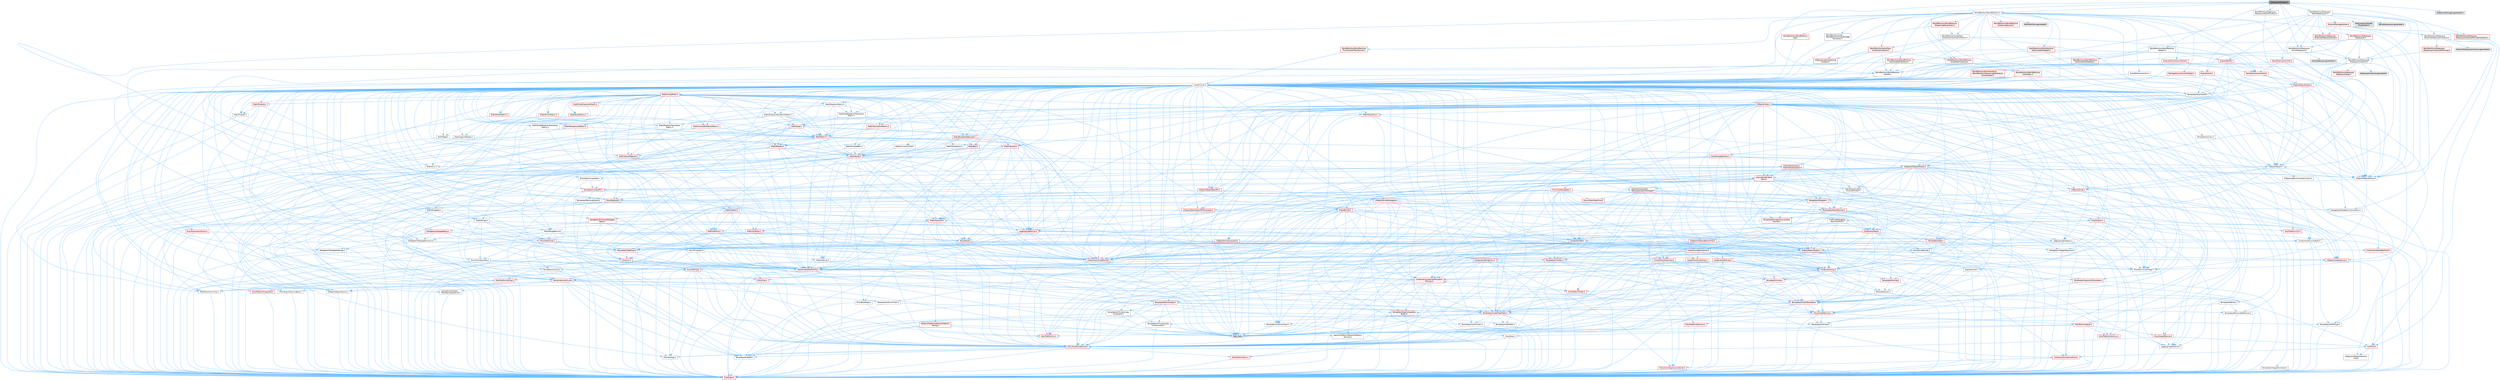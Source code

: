 digraph "DataLayerManager.h"
{
 // INTERACTIVE_SVG=YES
 // LATEX_PDF_SIZE
  bgcolor="transparent";
  edge [fontname=Helvetica,fontsize=10,labelfontname=Helvetica,labelfontsize=10];
  node [fontname=Helvetica,fontsize=10,shape=box,height=0.2,width=0.4];
  Node1 [id="Node000001",label="DataLayerManager.h",height=0.2,width=0.4,color="gray40", fillcolor="grey60", style="filled", fontcolor="black",tooltip=" "];
  Node1 -> Node2 [id="edge1_Node000001_Node000002",color="steelblue1",style="solid",tooltip=" "];
  Node2 [id="Node000002",label="WorldPartition/WorldPartition.h",height=0.2,width=0.4,color="grey40", fillcolor="white", style="filled",URL="$de/d1e/WorldPartition_8h.html",tooltip=" "];
  Node2 -> Node3 [id="edge2_Node000002_Node000003",color="steelblue1",style="solid",tooltip=" "];
  Node3 [id="Node000003",label="CoreMinimal.h",height=0.2,width=0.4,color="grey40", fillcolor="white", style="filled",URL="$d7/d67/CoreMinimal_8h.html",tooltip=" "];
  Node3 -> Node4 [id="edge3_Node000003_Node000004",color="steelblue1",style="solid",tooltip=" "];
  Node4 [id="Node000004",label="CoreTypes.h",height=0.2,width=0.4,color="red", fillcolor="#FFF0F0", style="filled",URL="$dc/dec/CoreTypes_8h.html",tooltip=" "];
  Node3 -> Node18 [id="edge4_Node000003_Node000018",color="steelblue1",style="solid",tooltip=" "];
  Node18 [id="Node000018",label="CoreFwd.h",height=0.2,width=0.4,color="red", fillcolor="#FFF0F0", style="filled",URL="$d1/d1e/CoreFwd_8h.html",tooltip=" "];
  Node18 -> Node4 [id="edge5_Node000018_Node000004",color="steelblue1",style="solid",tooltip=" "];
  Node18 -> Node19 [id="edge6_Node000018_Node000019",color="steelblue1",style="solid",tooltip=" "];
  Node19 [id="Node000019",label="Containers/ContainersFwd.h",height=0.2,width=0.4,color="red", fillcolor="#FFF0F0", style="filled",URL="$d4/d0a/ContainersFwd_8h.html",tooltip=" "];
  Node19 -> Node4 [id="edge7_Node000019_Node000004",color="steelblue1",style="solid",tooltip=" "];
  Node19 -> Node20 [id="edge8_Node000019_Node000020",color="steelblue1",style="solid",tooltip=" "];
  Node20 [id="Node000020",label="Traits/IsContiguousContainer.h",height=0.2,width=0.4,color="red", fillcolor="#FFF0F0", style="filled",URL="$d5/d3c/IsContiguousContainer_8h.html",tooltip=" "];
  Node20 -> Node4 [id="edge9_Node000020_Node000004",color="steelblue1",style="solid",tooltip=" "];
  Node18 -> Node24 [id="edge10_Node000018_Node000024",color="steelblue1",style="solid",tooltip=" "];
  Node24 [id="Node000024",label="UObject/UObjectHierarchy\lFwd.h",height=0.2,width=0.4,color="grey40", fillcolor="white", style="filled",URL="$d3/d13/UObjectHierarchyFwd_8h.html",tooltip=" "];
  Node3 -> Node24 [id="edge11_Node000003_Node000024",color="steelblue1",style="solid",tooltip=" "];
  Node3 -> Node19 [id="edge12_Node000003_Node000019",color="steelblue1",style="solid",tooltip=" "];
  Node3 -> Node25 [id="edge13_Node000003_Node000025",color="steelblue1",style="solid",tooltip=" "];
  Node25 [id="Node000025",label="Misc/VarArgs.h",height=0.2,width=0.4,color="grey40", fillcolor="white", style="filled",URL="$d5/d6f/VarArgs_8h.html",tooltip=" "];
  Node25 -> Node4 [id="edge14_Node000025_Node000004",color="steelblue1",style="solid",tooltip=" "];
  Node3 -> Node26 [id="edge15_Node000003_Node000026",color="steelblue1",style="solid",tooltip=" "];
  Node26 [id="Node000026",label="Logging/LogVerbosity.h",height=0.2,width=0.4,color="grey40", fillcolor="white", style="filled",URL="$d2/d8f/LogVerbosity_8h.html",tooltip=" "];
  Node26 -> Node4 [id="edge16_Node000026_Node000004",color="steelblue1",style="solid",tooltip=" "];
  Node3 -> Node27 [id="edge17_Node000003_Node000027",color="steelblue1",style="solid",tooltip=" "];
  Node27 [id="Node000027",label="Misc/OutputDevice.h",height=0.2,width=0.4,color="red", fillcolor="#FFF0F0", style="filled",URL="$d7/d32/OutputDevice_8h.html",tooltip=" "];
  Node27 -> Node18 [id="edge18_Node000027_Node000018",color="steelblue1",style="solid",tooltip=" "];
  Node27 -> Node4 [id="edge19_Node000027_Node000004",color="steelblue1",style="solid",tooltip=" "];
  Node27 -> Node26 [id="edge20_Node000027_Node000026",color="steelblue1",style="solid",tooltip=" "];
  Node27 -> Node25 [id="edge21_Node000027_Node000025",color="steelblue1",style="solid",tooltip=" "];
  Node3 -> Node33 [id="edge22_Node000003_Node000033",color="steelblue1",style="solid",tooltip=" "];
  Node33 [id="Node000033",label="HAL/PlatformCrt.h",height=0.2,width=0.4,color="red", fillcolor="#FFF0F0", style="filled",URL="$d8/d75/PlatformCrt_8h.html",tooltip=" "];
  Node3 -> Node43 [id="edge23_Node000003_Node000043",color="steelblue1",style="solid",tooltip=" "];
  Node43 [id="Node000043",label="HAL/PlatformMisc.h",height=0.2,width=0.4,color="red", fillcolor="#FFF0F0", style="filled",URL="$d0/df5/PlatformMisc_8h.html",tooltip=" "];
  Node43 -> Node4 [id="edge24_Node000043_Node000004",color="steelblue1",style="solid",tooltip=" "];
  Node3 -> Node62 [id="edge25_Node000003_Node000062",color="steelblue1",style="solid",tooltip=" "];
  Node62 [id="Node000062",label="Misc/AssertionMacros.h",height=0.2,width=0.4,color="red", fillcolor="#FFF0F0", style="filled",URL="$d0/dfa/AssertionMacros_8h.html",tooltip=" "];
  Node62 -> Node4 [id="edge26_Node000062_Node000004",color="steelblue1",style="solid",tooltip=" "];
  Node62 -> Node43 [id="edge27_Node000062_Node000043",color="steelblue1",style="solid",tooltip=" "];
  Node62 -> Node63 [id="edge28_Node000062_Node000063",color="steelblue1",style="solid",tooltip=" "];
  Node63 [id="Node000063",label="Templates/EnableIf.h",height=0.2,width=0.4,color="grey40", fillcolor="white", style="filled",URL="$d7/d60/EnableIf_8h.html",tooltip=" "];
  Node63 -> Node4 [id="edge29_Node000063_Node000004",color="steelblue1",style="solid",tooltip=" "];
  Node62 -> Node25 [id="edge30_Node000062_Node000025",color="steelblue1",style="solid",tooltip=" "];
  Node3 -> Node71 [id="edge31_Node000003_Node000071",color="steelblue1",style="solid",tooltip=" "];
  Node71 [id="Node000071",label="Templates/IsPointer.h",height=0.2,width=0.4,color="grey40", fillcolor="white", style="filled",URL="$d7/d05/IsPointer_8h.html",tooltip=" "];
  Node71 -> Node4 [id="edge32_Node000071_Node000004",color="steelblue1",style="solid",tooltip=" "];
  Node3 -> Node72 [id="edge33_Node000003_Node000072",color="steelblue1",style="solid",tooltip=" "];
  Node72 [id="Node000072",label="HAL/PlatformMemory.h",height=0.2,width=0.4,color="red", fillcolor="#FFF0F0", style="filled",URL="$de/d68/PlatformMemory_8h.html",tooltip=" "];
  Node72 -> Node4 [id="edge34_Node000072_Node000004",color="steelblue1",style="solid",tooltip=" "];
  Node3 -> Node55 [id="edge35_Node000003_Node000055",color="steelblue1",style="solid",tooltip=" "];
  Node55 [id="Node000055",label="HAL/PlatformAtomics.h",height=0.2,width=0.4,color="red", fillcolor="#FFF0F0", style="filled",URL="$d3/d36/PlatformAtomics_8h.html",tooltip=" "];
  Node55 -> Node4 [id="edge36_Node000055_Node000004",color="steelblue1",style="solid",tooltip=" "];
  Node3 -> Node77 [id="edge37_Node000003_Node000077",color="steelblue1",style="solid",tooltip=" "];
  Node77 [id="Node000077",label="Misc/Exec.h",height=0.2,width=0.4,color="grey40", fillcolor="white", style="filled",URL="$de/ddb/Exec_8h.html",tooltip=" "];
  Node77 -> Node4 [id="edge38_Node000077_Node000004",color="steelblue1",style="solid",tooltip=" "];
  Node77 -> Node62 [id="edge39_Node000077_Node000062",color="steelblue1",style="solid",tooltip=" "];
  Node3 -> Node78 [id="edge40_Node000003_Node000078",color="steelblue1",style="solid",tooltip=" "];
  Node78 [id="Node000078",label="HAL/MemoryBase.h",height=0.2,width=0.4,color="red", fillcolor="#FFF0F0", style="filled",URL="$d6/d9f/MemoryBase_8h.html",tooltip=" "];
  Node78 -> Node4 [id="edge41_Node000078_Node000004",color="steelblue1",style="solid",tooltip=" "];
  Node78 -> Node55 [id="edge42_Node000078_Node000055",color="steelblue1",style="solid",tooltip=" "];
  Node78 -> Node33 [id="edge43_Node000078_Node000033",color="steelblue1",style="solid",tooltip=" "];
  Node78 -> Node77 [id="edge44_Node000078_Node000077",color="steelblue1",style="solid",tooltip=" "];
  Node78 -> Node27 [id="edge45_Node000078_Node000027",color="steelblue1",style="solid",tooltip=" "];
  Node3 -> Node88 [id="edge46_Node000003_Node000088",color="steelblue1",style="solid",tooltip=" "];
  Node88 [id="Node000088",label="HAL/UnrealMemory.h",height=0.2,width=0.4,color="red", fillcolor="#FFF0F0", style="filled",URL="$d9/d96/UnrealMemory_8h.html",tooltip=" "];
  Node88 -> Node4 [id="edge47_Node000088_Node000004",color="steelblue1",style="solid",tooltip=" "];
  Node88 -> Node78 [id="edge48_Node000088_Node000078",color="steelblue1",style="solid",tooltip=" "];
  Node88 -> Node72 [id="edge49_Node000088_Node000072",color="steelblue1",style="solid",tooltip=" "];
  Node88 -> Node71 [id="edge50_Node000088_Node000071",color="steelblue1",style="solid",tooltip=" "];
  Node3 -> Node90 [id="edge51_Node000003_Node000090",color="steelblue1",style="solid",tooltip=" "];
  Node90 [id="Node000090",label="Templates/IsArithmetic.h",height=0.2,width=0.4,color="grey40", fillcolor="white", style="filled",URL="$d2/d5d/IsArithmetic_8h.html",tooltip=" "];
  Node90 -> Node4 [id="edge52_Node000090_Node000004",color="steelblue1",style="solid",tooltip=" "];
  Node3 -> Node84 [id="edge53_Node000003_Node000084",color="steelblue1",style="solid",tooltip=" "];
  Node84 [id="Node000084",label="Templates/AndOrNot.h",height=0.2,width=0.4,color="grey40", fillcolor="white", style="filled",URL="$db/d0a/AndOrNot_8h.html",tooltip=" "];
  Node84 -> Node4 [id="edge54_Node000084_Node000004",color="steelblue1",style="solid",tooltip=" "];
  Node3 -> Node91 [id="edge55_Node000003_Node000091",color="steelblue1",style="solid",tooltip=" "];
  Node91 [id="Node000091",label="Templates/IsPODType.h",height=0.2,width=0.4,color="grey40", fillcolor="white", style="filled",URL="$d7/db1/IsPODType_8h.html",tooltip=" "];
  Node91 -> Node4 [id="edge56_Node000091_Node000004",color="steelblue1",style="solid",tooltip=" "];
  Node3 -> Node92 [id="edge57_Node000003_Node000092",color="steelblue1",style="solid",tooltip=" "];
  Node92 [id="Node000092",label="Templates/IsUECoreType.h",height=0.2,width=0.4,color="grey40", fillcolor="white", style="filled",URL="$d1/db8/IsUECoreType_8h.html",tooltip=" "];
  Node92 -> Node4 [id="edge58_Node000092_Node000004",color="steelblue1",style="solid",tooltip=" "];
  Node92 -> Node8 [id="edge59_Node000092_Node000008",color="steelblue1",style="solid",tooltip=" "];
  Node8 [id="Node000008",label="type_traits",height=0.2,width=0.4,color="grey60", fillcolor="#E0E0E0", style="filled",tooltip=" "];
  Node3 -> Node85 [id="edge60_Node000003_Node000085",color="steelblue1",style="solid",tooltip=" "];
  Node85 [id="Node000085",label="Templates/IsTriviallyCopy\lConstructible.h",height=0.2,width=0.4,color="grey40", fillcolor="white", style="filled",URL="$d3/d78/IsTriviallyCopyConstructible_8h.html",tooltip=" "];
  Node85 -> Node4 [id="edge61_Node000085_Node000004",color="steelblue1",style="solid",tooltip=" "];
  Node85 -> Node8 [id="edge62_Node000085_Node000008",color="steelblue1",style="solid",tooltip=" "];
  Node3 -> Node93 [id="edge63_Node000003_Node000093",color="steelblue1",style="solid",tooltip=" "];
  Node93 [id="Node000093",label="Templates/UnrealTypeTraits.h",height=0.2,width=0.4,color="red", fillcolor="#FFF0F0", style="filled",URL="$d2/d2d/UnrealTypeTraits_8h.html",tooltip=" "];
  Node93 -> Node4 [id="edge64_Node000093_Node000004",color="steelblue1",style="solid",tooltip=" "];
  Node93 -> Node71 [id="edge65_Node000093_Node000071",color="steelblue1",style="solid",tooltip=" "];
  Node93 -> Node62 [id="edge66_Node000093_Node000062",color="steelblue1",style="solid",tooltip=" "];
  Node93 -> Node84 [id="edge67_Node000093_Node000084",color="steelblue1",style="solid",tooltip=" "];
  Node93 -> Node63 [id="edge68_Node000093_Node000063",color="steelblue1",style="solid",tooltip=" "];
  Node93 -> Node90 [id="edge69_Node000093_Node000090",color="steelblue1",style="solid",tooltip=" "];
  Node93 -> Node91 [id="edge70_Node000093_Node000091",color="steelblue1",style="solid",tooltip=" "];
  Node93 -> Node92 [id="edge71_Node000093_Node000092",color="steelblue1",style="solid",tooltip=" "];
  Node93 -> Node85 [id="edge72_Node000093_Node000085",color="steelblue1",style="solid",tooltip=" "];
  Node3 -> Node63 [id="edge73_Node000003_Node000063",color="steelblue1",style="solid",tooltip=" "];
  Node3 -> Node95 [id="edge74_Node000003_Node000095",color="steelblue1",style="solid",tooltip=" "];
  Node95 [id="Node000095",label="Templates/RemoveReference.h",height=0.2,width=0.4,color="grey40", fillcolor="white", style="filled",URL="$da/dbe/RemoveReference_8h.html",tooltip=" "];
  Node95 -> Node4 [id="edge75_Node000095_Node000004",color="steelblue1",style="solid",tooltip=" "];
  Node3 -> Node96 [id="edge76_Node000003_Node000096",color="steelblue1",style="solid",tooltip=" "];
  Node96 [id="Node000096",label="Templates/IntegralConstant.h",height=0.2,width=0.4,color="grey40", fillcolor="white", style="filled",URL="$db/d1b/IntegralConstant_8h.html",tooltip=" "];
  Node96 -> Node4 [id="edge77_Node000096_Node000004",color="steelblue1",style="solid",tooltip=" "];
  Node3 -> Node97 [id="edge78_Node000003_Node000097",color="steelblue1",style="solid",tooltip=" "];
  Node97 [id="Node000097",label="Templates/IsClass.h",height=0.2,width=0.4,color="grey40", fillcolor="white", style="filled",URL="$db/dcb/IsClass_8h.html",tooltip=" "];
  Node97 -> Node4 [id="edge79_Node000097_Node000004",color="steelblue1",style="solid",tooltip=" "];
  Node3 -> Node98 [id="edge80_Node000003_Node000098",color="steelblue1",style="solid",tooltip=" "];
  Node98 [id="Node000098",label="Templates/TypeCompatible\lBytes.h",height=0.2,width=0.4,color="red", fillcolor="#FFF0F0", style="filled",URL="$df/d0a/TypeCompatibleBytes_8h.html",tooltip=" "];
  Node98 -> Node4 [id="edge81_Node000098_Node000004",color="steelblue1",style="solid",tooltip=" "];
  Node98 -> Node8 [id="edge82_Node000098_Node000008",color="steelblue1",style="solid",tooltip=" "];
  Node3 -> Node20 [id="edge83_Node000003_Node000020",color="steelblue1",style="solid",tooltip=" "];
  Node3 -> Node99 [id="edge84_Node000003_Node000099",color="steelblue1",style="solid",tooltip=" "];
  Node99 [id="Node000099",label="Templates/UnrealTemplate.h",height=0.2,width=0.4,color="red", fillcolor="#FFF0F0", style="filled",URL="$d4/d24/UnrealTemplate_8h.html",tooltip=" "];
  Node99 -> Node4 [id="edge85_Node000099_Node000004",color="steelblue1",style="solid",tooltip=" "];
  Node99 -> Node71 [id="edge86_Node000099_Node000071",color="steelblue1",style="solid",tooltip=" "];
  Node99 -> Node88 [id="edge87_Node000099_Node000088",color="steelblue1",style="solid",tooltip=" "];
  Node99 -> Node93 [id="edge88_Node000099_Node000093",color="steelblue1",style="solid",tooltip=" "];
  Node99 -> Node95 [id="edge89_Node000099_Node000095",color="steelblue1",style="solid",tooltip=" "];
  Node99 -> Node98 [id="edge90_Node000099_Node000098",color="steelblue1",style="solid",tooltip=" "];
  Node99 -> Node20 [id="edge91_Node000099_Node000020",color="steelblue1",style="solid",tooltip=" "];
  Node99 -> Node8 [id="edge92_Node000099_Node000008",color="steelblue1",style="solid",tooltip=" "];
  Node3 -> Node48 [id="edge93_Node000003_Node000048",color="steelblue1",style="solid",tooltip=" "];
  Node48 [id="Node000048",label="Math/NumericLimits.h",height=0.2,width=0.4,color="grey40", fillcolor="white", style="filled",URL="$df/d1b/NumericLimits_8h.html",tooltip=" "];
  Node48 -> Node4 [id="edge94_Node000048_Node000004",color="steelblue1",style="solid",tooltip=" "];
  Node3 -> Node103 [id="edge95_Node000003_Node000103",color="steelblue1",style="solid",tooltip=" "];
  Node103 [id="Node000103",label="HAL/PlatformMath.h",height=0.2,width=0.4,color="red", fillcolor="#FFF0F0", style="filled",URL="$dc/d53/PlatformMath_8h.html",tooltip=" "];
  Node103 -> Node4 [id="edge96_Node000103_Node000004",color="steelblue1",style="solid",tooltip=" "];
  Node3 -> Node86 [id="edge97_Node000003_Node000086",color="steelblue1",style="solid",tooltip=" "];
  Node86 [id="Node000086",label="Templates/IsTriviallyCopy\lAssignable.h",height=0.2,width=0.4,color="grey40", fillcolor="white", style="filled",URL="$d2/df2/IsTriviallyCopyAssignable_8h.html",tooltip=" "];
  Node86 -> Node4 [id="edge98_Node000086_Node000004",color="steelblue1",style="solid",tooltip=" "];
  Node86 -> Node8 [id="edge99_Node000086_Node000008",color="steelblue1",style="solid",tooltip=" "];
  Node3 -> Node111 [id="edge100_Node000003_Node000111",color="steelblue1",style="solid",tooltip=" "];
  Node111 [id="Node000111",label="Templates/MemoryOps.h",height=0.2,width=0.4,color="red", fillcolor="#FFF0F0", style="filled",URL="$db/dea/MemoryOps_8h.html",tooltip=" "];
  Node111 -> Node4 [id="edge101_Node000111_Node000004",color="steelblue1",style="solid",tooltip=" "];
  Node111 -> Node88 [id="edge102_Node000111_Node000088",color="steelblue1",style="solid",tooltip=" "];
  Node111 -> Node86 [id="edge103_Node000111_Node000086",color="steelblue1",style="solid",tooltip=" "];
  Node111 -> Node85 [id="edge104_Node000111_Node000085",color="steelblue1",style="solid",tooltip=" "];
  Node111 -> Node93 [id="edge105_Node000111_Node000093",color="steelblue1",style="solid",tooltip=" "];
  Node111 -> Node8 [id="edge106_Node000111_Node000008",color="steelblue1",style="solid",tooltip=" "];
  Node3 -> Node112 [id="edge107_Node000003_Node000112",color="steelblue1",style="solid",tooltip=" "];
  Node112 [id="Node000112",label="Containers/ContainerAllocation\lPolicies.h",height=0.2,width=0.4,color="red", fillcolor="#FFF0F0", style="filled",URL="$d7/dff/ContainerAllocationPolicies_8h.html",tooltip=" "];
  Node112 -> Node4 [id="edge108_Node000112_Node000004",color="steelblue1",style="solid",tooltip=" "];
  Node112 -> Node112 [id="edge109_Node000112_Node000112",color="steelblue1",style="solid",tooltip=" "];
  Node112 -> Node103 [id="edge110_Node000112_Node000103",color="steelblue1",style="solid",tooltip=" "];
  Node112 -> Node88 [id="edge111_Node000112_Node000088",color="steelblue1",style="solid",tooltip=" "];
  Node112 -> Node48 [id="edge112_Node000112_Node000048",color="steelblue1",style="solid",tooltip=" "];
  Node112 -> Node62 [id="edge113_Node000112_Node000062",color="steelblue1",style="solid",tooltip=" "];
  Node112 -> Node111 [id="edge114_Node000112_Node000111",color="steelblue1",style="solid",tooltip=" "];
  Node112 -> Node98 [id="edge115_Node000112_Node000098",color="steelblue1",style="solid",tooltip=" "];
  Node112 -> Node8 [id="edge116_Node000112_Node000008",color="steelblue1",style="solid",tooltip=" "];
  Node3 -> Node115 [id="edge117_Node000003_Node000115",color="steelblue1",style="solid",tooltip=" "];
  Node115 [id="Node000115",label="Templates/IsEnumClass.h",height=0.2,width=0.4,color="grey40", fillcolor="white", style="filled",URL="$d7/d15/IsEnumClass_8h.html",tooltip=" "];
  Node115 -> Node4 [id="edge118_Node000115_Node000004",color="steelblue1",style="solid",tooltip=" "];
  Node115 -> Node84 [id="edge119_Node000115_Node000084",color="steelblue1",style="solid",tooltip=" "];
  Node3 -> Node116 [id="edge120_Node000003_Node000116",color="steelblue1",style="solid",tooltip=" "];
  Node116 [id="Node000116",label="HAL/PlatformProperties.h",height=0.2,width=0.4,color="red", fillcolor="#FFF0F0", style="filled",URL="$d9/db0/PlatformProperties_8h.html",tooltip=" "];
  Node116 -> Node4 [id="edge121_Node000116_Node000004",color="steelblue1",style="solid",tooltip=" "];
  Node3 -> Node119 [id="edge122_Node000003_Node000119",color="steelblue1",style="solid",tooltip=" "];
  Node119 [id="Node000119",label="Misc/EngineVersionBase.h",height=0.2,width=0.4,color="grey40", fillcolor="white", style="filled",URL="$d5/d2b/EngineVersionBase_8h.html",tooltip=" "];
  Node119 -> Node4 [id="edge123_Node000119_Node000004",color="steelblue1",style="solid",tooltip=" "];
  Node3 -> Node120 [id="edge124_Node000003_Node000120",color="steelblue1",style="solid",tooltip=" "];
  Node120 [id="Node000120",label="Internationalization\l/TextNamespaceFwd.h",height=0.2,width=0.4,color="grey40", fillcolor="white", style="filled",URL="$d8/d97/TextNamespaceFwd_8h.html",tooltip=" "];
  Node120 -> Node4 [id="edge125_Node000120_Node000004",color="steelblue1",style="solid",tooltip=" "];
  Node3 -> Node121 [id="edge126_Node000003_Node000121",color="steelblue1",style="solid",tooltip=" "];
  Node121 [id="Node000121",label="Serialization/Archive.h",height=0.2,width=0.4,color="red", fillcolor="#FFF0F0", style="filled",URL="$d7/d3b/Archive_8h.html",tooltip=" "];
  Node121 -> Node18 [id="edge127_Node000121_Node000018",color="steelblue1",style="solid",tooltip=" "];
  Node121 -> Node4 [id="edge128_Node000121_Node000004",color="steelblue1",style="solid",tooltip=" "];
  Node121 -> Node116 [id="edge129_Node000121_Node000116",color="steelblue1",style="solid",tooltip=" "];
  Node121 -> Node120 [id="edge130_Node000121_Node000120",color="steelblue1",style="solid",tooltip=" "];
  Node121 -> Node62 [id="edge131_Node000121_Node000062",color="steelblue1",style="solid",tooltip=" "];
  Node121 -> Node119 [id="edge132_Node000121_Node000119",color="steelblue1",style="solid",tooltip=" "];
  Node121 -> Node25 [id="edge133_Node000121_Node000025",color="steelblue1",style="solid",tooltip=" "];
  Node121 -> Node63 [id="edge134_Node000121_Node000063",color="steelblue1",style="solid",tooltip=" "];
  Node121 -> Node115 [id="edge135_Node000121_Node000115",color="steelblue1",style="solid",tooltip=" "];
  Node121 -> Node99 [id="edge136_Node000121_Node000099",color="steelblue1",style="solid",tooltip=" "];
  Node121 -> Node124 [id="edge137_Node000121_Node000124",color="steelblue1",style="solid",tooltip=" "];
  Node124 [id="Node000124",label="UObject/ObjectVersion.h",height=0.2,width=0.4,color="grey40", fillcolor="white", style="filled",URL="$da/d63/ObjectVersion_8h.html",tooltip=" "];
  Node124 -> Node4 [id="edge138_Node000124_Node000004",color="steelblue1",style="solid",tooltip=" "];
  Node3 -> Node125 [id="edge139_Node000003_Node000125",color="steelblue1",style="solid",tooltip=" "];
  Node125 [id="Node000125",label="Templates/Less.h",height=0.2,width=0.4,color="grey40", fillcolor="white", style="filled",URL="$de/dc8/Less_8h.html",tooltip=" "];
  Node125 -> Node4 [id="edge140_Node000125_Node000004",color="steelblue1",style="solid",tooltip=" "];
  Node125 -> Node99 [id="edge141_Node000125_Node000099",color="steelblue1",style="solid",tooltip=" "];
  Node3 -> Node126 [id="edge142_Node000003_Node000126",color="steelblue1",style="solid",tooltip=" "];
  Node126 [id="Node000126",label="Templates/Sorting.h",height=0.2,width=0.4,color="red", fillcolor="#FFF0F0", style="filled",URL="$d3/d9e/Sorting_8h.html",tooltip=" "];
  Node126 -> Node4 [id="edge143_Node000126_Node000004",color="steelblue1",style="solid",tooltip=" "];
  Node126 -> Node103 [id="edge144_Node000126_Node000103",color="steelblue1",style="solid",tooltip=" "];
  Node126 -> Node125 [id="edge145_Node000126_Node000125",color="steelblue1",style="solid",tooltip=" "];
  Node3 -> Node137 [id="edge146_Node000003_Node000137",color="steelblue1",style="solid",tooltip=" "];
  Node137 [id="Node000137",label="Misc/Char.h",height=0.2,width=0.4,color="red", fillcolor="#FFF0F0", style="filled",URL="$d0/d58/Char_8h.html",tooltip=" "];
  Node137 -> Node4 [id="edge147_Node000137_Node000004",color="steelblue1",style="solid",tooltip=" "];
  Node137 -> Node8 [id="edge148_Node000137_Node000008",color="steelblue1",style="solid",tooltip=" "];
  Node3 -> Node140 [id="edge149_Node000003_Node000140",color="steelblue1",style="solid",tooltip=" "];
  Node140 [id="Node000140",label="GenericPlatform/GenericPlatform\lStricmp.h",height=0.2,width=0.4,color="grey40", fillcolor="white", style="filled",URL="$d2/d86/GenericPlatformStricmp_8h.html",tooltip=" "];
  Node140 -> Node4 [id="edge150_Node000140_Node000004",color="steelblue1",style="solid",tooltip=" "];
  Node3 -> Node141 [id="edge151_Node000003_Node000141",color="steelblue1",style="solid",tooltip=" "];
  Node141 [id="Node000141",label="GenericPlatform/GenericPlatform\lString.h",height=0.2,width=0.4,color="red", fillcolor="#FFF0F0", style="filled",URL="$dd/d20/GenericPlatformString_8h.html",tooltip=" "];
  Node141 -> Node4 [id="edge152_Node000141_Node000004",color="steelblue1",style="solid",tooltip=" "];
  Node141 -> Node140 [id="edge153_Node000141_Node000140",color="steelblue1",style="solid",tooltip=" "];
  Node141 -> Node63 [id="edge154_Node000141_Node000063",color="steelblue1",style="solid",tooltip=" "];
  Node141 -> Node8 [id="edge155_Node000141_Node000008",color="steelblue1",style="solid",tooltip=" "];
  Node3 -> Node74 [id="edge156_Node000003_Node000074",color="steelblue1",style="solid",tooltip=" "];
  Node74 [id="Node000074",label="HAL/PlatformString.h",height=0.2,width=0.4,color="red", fillcolor="#FFF0F0", style="filled",URL="$db/db5/PlatformString_8h.html",tooltip=" "];
  Node74 -> Node4 [id="edge157_Node000074_Node000004",color="steelblue1",style="solid",tooltip=" "];
  Node3 -> Node144 [id="edge158_Node000003_Node000144",color="steelblue1",style="solid",tooltip=" "];
  Node144 [id="Node000144",label="Misc/CString.h",height=0.2,width=0.4,color="red", fillcolor="#FFF0F0", style="filled",URL="$d2/d49/CString_8h.html",tooltip=" "];
  Node144 -> Node4 [id="edge159_Node000144_Node000004",color="steelblue1",style="solid",tooltip=" "];
  Node144 -> Node33 [id="edge160_Node000144_Node000033",color="steelblue1",style="solid",tooltip=" "];
  Node144 -> Node74 [id="edge161_Node000144_Node000074",color="steelblue1",style="solid",tooltip=" "];
  Node144 -> Node62 [id="edge162_Node000144_Node000062",color="steelblue1",style="solid",tooltip=" "];
  Node144 -> Node137 [id="edge163_Node000144_Node000137",color="steelblue1",style="solid",tooltip=" "];
  Node144 -> Node25 [id="edge164_Node000144_Node000025",color="steelblue1",style="solid",tooltip=" "];
  Node3 -> Node145 [id="edge165_Node000003_Node000145",color="steelblue1",style="solid",tooltip=" "];
  Node145 [id="Node000145",label="Misc/Crc.h",height=0.2,width=0.4,color="red", fillcolor="#FFF0F0", style="filled",URL="$d4/dd2/Crc_8h.html",tooltip=" "];
  Node145 -> Node4 [id="edge166_Node000145_Node000004",color="steelblue1",style="solid",tooltip=" "];
  Node145 -> Node74 [id="edge167_Node000145_Node000074",color="steelblue1",style="solid",tooltip=" "];
  Node145 -> Node62 [id="edge168_Node000145_Node000062",color="steelblue1",style="solid",tooltip=" "];
  Node145 -> Node144 [id="edge169_Node000145_Node000144",color="steelblue1",style="solid",tooltip=" "];
  Node145 -> Node137 [id="edge170_Node000145_Node000137",color="steelblue1",style="solid",tooltip=" "];
  Node145 -> Node93 [id="edge171_Node000145_Node000093",color="steelblue1",style="solid",tooltip=" "];
  Node3 -> Node136 [id="edge172_Node000003_Node000136",color="steelblue1",style="solid",tooltip=" "];
  Node136 [id="Node000136",label="Math/UnrealMathUtility.h",height=0.2,width=0.4,color="red", fillcolor="#FFF0F0", style="filled",URL="$db/db8/UnrealMathUtility_8h.html",tooltip=" "];
  Node136 -> Node4 [id="edge173_Node000136_Node000004",color="steelblue1",style="solid",tooltip=" "];
  Node136 -> Node62 [id="edge174_Node000136_Node000062",color="steelblue1",style="solid",tooltip=" "];
  Node136 -> Node103 [id="edge175_Node000136_Node000103",color="steelblue1",style="solid",tooltip=" "];
  Node3 -> Node146 [id="edge176_Node000003_Node000146",color="steelblue1",style="solid",tooltip=" "];
  Node146 [id="Node000146",label="Containers/UnrealString.h",height=0.2,width=0.4,color="red", fillcolor="#FFF0F0", style="filled",URL="$d5/dba/UnrealString_8h.html",tooltip=" "];
  Node3 -> Node150 [id="edge177_Node000003_Node000150",color="steelblue1",style="solid",tooltip=" "];
  Node150 [id="Node000150",label="Containers/Array.h",height=0.2,width=0.4,color="red", fillcolor="#FFF0F0", style="filled",URL="$df/dd0/Array_8h.html",tooltip=" "];
  Node150 -> Node4 [id="edge178_Node000150_Node000004",color="steelblue1",style="solid",tooltip=" "];
  Node150 -> Node62 [id="edge179_Node000150_Node000062",color="steelblue1",style="solid",tooltip=" "];
  Node150 -> Node88 [id="edge180_Node000150_Node000088",color="steelblue1",style="solid",tooltip=" "];
  Node150 -> Node93 [id="edge181_Node000150_Node000093",color="steelblue1",style="solid",tooltip=" "];
  Node150 -> Node99 [id="edge182_Node000150_Node000099",color="steelblue1",style="solid",tooltip=" "];
  Node150 -> Node112 [id="edge183_Node000150_Node000112",color="steelblue1",style="solid",tooltip=" "];
  Node150 -> Node121 [id="edge184_Node000150_Node000121",color="steelblue1",style="solid",tooltip=" "];
  Node150 -> Node129 [id="edge185_Node000150_Node000129",color="steelblue1",style="solid",tooltip=" "];
  Node129 [id="Node000129",label="Templates/Invoke.h",height=0.2,width=0.4,color="red", fillcolor="#FFF0F0", style="filled",URL="$d7/deb/Invoke_8h.html",tooltip=" "];
  Node129 -> Node4 [id="edge186_Node000129_Node000004",color="steelblue1",style="solid",tooltip=" "];
  Node129 -> Node99 [id="edge187_Node000129_Node000099",color="steelblue1",style="solid",tooltip=" "];
  Node129 -> Node8 [id="edge188_Node000129_Node000008",color="steelblue1",style="solid",tooltip=" "];
  Node150 -> Node125 [id="edge189_Node000150_Node000125",color="steelblue1",style="solid",tooltip=" "];
  Node150 -> Node126 [id="edge190_Node000150_Node000126",color="steelblue1",style="solid",tooltip=" "];
  Node150 -> Node173 [id="edge191_Node000150_Node000173",color="steelblue1",style="solid",tooltip=" "];
  Node173 [id="Node000173",label="Templates/AlignmentTemplates.h",height=0.2,width=0.4,color="red", fillcolor="#FFF0F0", style="filled",URL="$dd/d32/AlignmentTemplates_8h.html",tooltip=" "];
  Node173 -> Node4 [id="edge192_Node000173_Node000004",color="steelblue1",style="solid",tooltip=" "];
  Node173 -> Node71 [id="edge193_Node000173_Node000071",color="steelblue1",style="solid",tooltip=" "];
  Node150 -> Node8 [id="edge194_Node000150_Node000008",color="steelblue1",style="solid",tooltip=" "];
  Node3 -> Node174 [id="edge195_Node000003_Node000174",color="steelblue1",style="solid",tooltip=" "];
  Node174 [id="Node000174",label="Misc/FrameNumber.h",height=0.2,width=0.4,color="grey40", fillcolor="white", style="filled",URL="$dd/dbd/FrameNumber_8h.html",tooltip=" "];
  Node174 -> Node4 [id="edge196_Node000174_Node000004",color="steelblue1",style="solid",tooltip=" "];
  Node174 -> Node48 [id="edge197_Node000174_Node000048",color="steelblue1",style="solid",tooltip=" "];
  Node174 -> Node136 [id="edge198_Node000174_Node000136",color="steelblue1",style="solid",tooltip=" "];
  Node174 -> Node63 [id="edge199_Node000174_Node000063",color="steelblue1",style="solid",tooltip=" "];
  Node174 -> Node93 [id="edge200_Node000174_Node000093",color="steelblue1",style="solid",tooltip=" "];
  Node3 -> Node175 [id="edge201_Node000003_Node000175",color="steelblue1",style="solid",tooltip=" "];
  Node175 [id="Node000175",label="Misc/Timespan.h",height=0.2,width=0.4,color="grey40", fillcolor="white", style="filled",URL="$da/dd9/Timespan_8h.html",tooltip=" "];
  Node175 -> Node4 [id="edge202_Node000175_Node000004",color="steelblue1",style="solid",tooltip=" "];
  Node175 -> Node176 [id="edge203_Node000175_Node000176",color="steelblue1",style="solid",tooltip=" "];
  Node176 [id="Node000176",label="Math/Interval.h",height=0.2,width=0.4,color="grey40", fillcolor="white", style="filled",URL="$d1/d55/Interval_8h.html",tooltip=" "];
  Node176 -> Node4 [id="edge204_Node000176_Node000004",color="steelblue1",style="solid",tooltip=" "];
  Node176 -> Node90 [id="edge205_Node000176_Node000090",color="steelblue1",style="solid",tooltip=" "];
  Node176 -> Node93 [id="edge206_Node000176_Node000093",color="steelblue1",style="solid",tooltip=" "];
  Node176 -> Node48 [id="edge207_Node000176_Node000048",color="steelblue1",style="solid",tooltip=" "];
  Node176 -> Node136 [id="edge208_Node000176_Node000136",color="steelblue1",style="solid",tooltip=" "];
  Node175 -> Node136 [id="edge209_Node000175_Node000136",color="steelblue1",style="solid",tooltip=" "];
  Node175 -> Node62 [id="edge210_Node000175_Node000062",color="steelblue1",style="solid",tooltip=" "];
  Node3 -> Node177 [id="edge211_Node000003_Node000177",color="steelblue1",style="solid",tooltip=" "];
  Node177 [id="Node000177",label="Containers/StringConv.h",height=0.2,width=0.4,color="red", fillcolor="#FFF0F0", style="filled",URL="$d3/ddf/StringConv_8h.html",tooltip=" "];
  Node177 -> Node4 [id="edge212_Node000177_Node000004",color="steelblue1",style="solid",tooltip=" "];
  Node177 -> Node62 [id="edge213_Node000177_Node000062",color="steelblue1",style="solid",tooltip=" "];
  Node177 -> Node112 [id="edge214_Node000177_Node000112",color="steelblue1",style="solid",tooltip=" "];
  Node177 -> Node150 [id="edge215_Node000177_Node000150",color="steelblue1",style="solid",tooltip=" "];
  Node177 -> Node144 [id="edge216_Node000177_Node000144",color="steelblue1",style="solid",tooltip=" "];
  Node177 -> Node178 [id="edge217_Node000177_Node000178",color="steelblue1",style="solid",tooltip=" "];
  Node178 [id="Node000178",label="Templates/IsArray.h",height=0.2,width=0.4,color="grey40", fillcolor="white", style="filled",URL="$d8/d8d/IsArray_8h.html",tooltip=" "];
  Node178 -> Node4 [id="edge218_Node000178_Node000004",color="steelblue1",style="solid",tooltip=" "];
  Node177 -> Node99 [id="edge219_Node000177_Node000099",color="steelblue1",style="solid",tooltip=" "];
  Node177 -> Node93 [id="edge220_Node000177_Node000093",color="steelblue1",style="solid",tooltip=" "];
  Node177 -> Node20 [id="edge221_Node000177_Node000020",color="steelblue1",style="solid",tooltip=" "];
  Node177 -> Node8 [id="edge222_Node000177_Node000008",color="steelblue1",style="solid",tooltip=" "];
  Node3 -> Node179 [id="edge223_Node000003_Node000179",color="steelblue1",style="solid",tooltip=" "];
  Node179 [id="Node000179",label="UObject/UnrealNames.h",height=0.2,width=0.4,color="red", fillcolor="#FFF0F0", style="filled",URL="$d8/db1/UnrealNames_8h.html",tooltip=" "];
  Node179 -> Node4 [id="edge224_Node000179_Node000004",color="steelblue1",style="solid",tooltip=" "];
  Node3 -> Node181 [id="edge225_Node000003_Node000181",color="steelblue1",style="solid",tooltip=" "];
  Node181 [id="Node000181",label="UObject/NameTypes.h",height=0.2,width=0.4,color="red", fillcolor="#FFF0F0", style="filled",URL="$d6/d35/NameTypes_8h.html",tooltip=" "];
  Node181 -> Node4 [id="edge226_Node000181_Node000004",color="steelblue1",style="solid",tooltip=" "];
  Node181 -> Node62 [id="edge227_Node000181_Node000062",color="steelblue1",style="solid",tooltip=" "];
  Node181 -> Node88 [id="edge228_Node000181_Node000088",color="steelblue1",style="solid",tooltip=" "];
  Node181 -> Node93 [id="edge229_Node000181_Node000093",color="steelblue1",style="solid",tooltip=" "];
  Node181 -> Node99 [id="edge230_Node000181_Node000099",color="steelblue1",style="solid",tooltip=" "];
  Node181 -> Node146 [id="edge231_Node000181_Node000146",color="steelblue1",style="solid",tooltip=" "];
  Node181 -> Node177 [id="edge232_Node000181_Node000177",color="steelblue1",style="solid",tooltip=" "];
  Node181 -> Node179 [id="edge233_Node000181_Node000179",color="steelblue1",style="solid",tooltip=" "];
  Node3 -> Node189 [id="edge234_Node000003_Node000189",color="steelblue1",style="solid",tooltip=" "];
  Node189 [id="Node000189",label="Misc/Parse.h",height=0.2,width=0.4,color="red", fillcolor="#FFF0F0", style="filled",URL="$dc/d71/Parse_8h.html",tooltip=" "];
  Node189 -> Node146 [id="edge235_Node000189_Node000146",color="steelblue1",style="solid",tooltip=" "];
  Node189 -> Node4 [id="edge236_Node000189_Node000004",color="steelblue1",style="solid",tooltip=" "];
  Node189 -> Node33 [id="edge237_Node000189_Node000033",color="steelblue1",style="solid",tooltip=" "];
  Node189 -> Node50 [id="edge238_Node000189_Node000050",color="steelblue1",style="solid",tooltip=" "];
  Node50 [id="Node000050",label="Misc/EnumClassFlags.h",height=0.2,width=0.4,color="grey40", fillcolor="white", style="filled",URL="$d8/de7/EnumClassFlags_8h.html",tooltip=" "];
  Node189 -> Node190 [id="edge239_Node000189_Node000190",color="steelblue1",style="solid",tooltip=" "];
  Node190 [id="Node000190",label="Templates/Function.h",height=0.2,width=0.4,color="red", fillcolor="#FFF0F0", style="filled",URL="$df/df5/Function_8h.html",tooltip=" "];
  Node190 -> Node4 [id="edge240_Node000190_Node000004",color="steelblue1",style="solid",tooltip=" "];
  Node190 -> Node62 [id="edge241_Node000190_Node000062",color="steelblue1",style="solid",tooltip=" "];
  Node190 -> Node88 [id="edge242_Node000190_Node000088",color="steelblue1",style="solid",tooltip=" "];
  Node190 -> Node93 [id="edge243_Node000190_Node000093",color="steelblue1",style="solid",tooltip=" "];
  Node190 -> Node129 [id="edge244_Node000190_Node000129",color="steelblue1",style="solid",tooltip=" "];
  Node190 -> Node99 [id="edge245_Node000190_Node000099",color="steelblue1",style="solid",tooltip=" "];
  Node190 -> Node136 [id="edge246_Node000190_Node000136",color="steelblue1",style="solid",tooltip=" "];
  Node190 -> Node8 [id="edge247_Node000190_Node000008",color="steelblue1",style="solid",tooltip=" "];
  Node3 -> Node173 [id="edge248_Node000003_Node000173",color="steelblue1",style="solid",tooltip=" "];
  Node3 -> Node192 [id="edge249_Node000003_Node000192",color="steelblue1",style="solid",tooltip=" "];
  Node192 [id="Node000192",label="Misc/StructBuilder.h",height=0.2,width=0.4,color="grey40", fillcolor="white", style="filled",URL="$d9/db3/StructBuilder_8h.html",tooltip=" "];
  Node192 -> Node4 [id="edge250_Node000192_Node000004",color="steelblue1",style="solid",tooltip=" "];
  Node192 -> Node136 [id="edge251_Node000192_Node000136",color="steelblue1",style="solid",tooltip=" "];
  Node192 -> Node173 [id="edge252_Node000192_Node000173",color="steelblue1",style="solid",tooltip=" "];
  Node3 -> Node105 [id="edge253_Node000003_Node000105",color="steelblue1",style="solid",tooltip=" "];
  Node105 [id="Node000105",label="Templates/Decay.h",height=0.2,width=0.4,color="grey40", fillcolor="white", style="filled",URL="$dd/d0f/Decay_8h.html",tooltip=" "];
  Node105 -> Node4 [id="edge254_Node000105_Node000004",color="steelblue1",style="solid",tooltip=" "];
  Node105 -> Node95 [id="edge255_Node000105_Node000095",color="steelblue1",style="solid",tooltip=" "];
  Node105 -> Node8 [id="edge256_Node000105_Node000008",color="steelblue1",style="solid",tooltip=" "];
  Node3 -> Node193 [id="edge257_Node000003_Node000193",color="steelblue1",style="solid",tooltip=" "];
  Node193 [id="Node000193",label="Templates/PointerIsConvertible\lFromTo.h",height=0.2,width=0.4,color="red", fillcolor="#FFF0F0", style="filled",URL="$d6/d65/PointerIsConvertibleFromTo_8h.html",tooltip=" "];
  Node193 -> Node4 [id="edge258_Node000193_Node000004",color="steelblue1",style="solid",tooltip=" "];
  Node193 -> Node8 [id="edge259_Node000193_Node000008",color="steelblue1",style="solid",tooltip=" "];
  Node3 -> Node129 [id="edge260_Node000003_Node000129",color="steelblue1",style="solid",tooltip=" "];
  Node3 -> Node190 [id="edge261_Node000003_Node000190",color="steelblue1",style="solid",tooltip=" "];
  Node3 -> Node162 [id="edge262_Node000003_Node000162",color="steelblue1",style="solid",tooltip=" "];
  Node162 [id="Node000162",label="Templates/TypeHash.h",height=0.2,width=0.4,color="red", fillcolor="#FFF0F0", style="filled",URL="$d1/d62/TypeHash_8h.html",tooltip=" "];
  Node162 -> Node4 [id="edge263_Node000162_Node000004",color="steelblue1",style="solid",tooltip=" "];
  Node162 -> Node145 [id="edge264_Node000162_Node000145",color="steelblue1",style="solid",tooltip=" "];
  Node162 -> Node8 [id="edge265_Node000162_Node000008",color="steelblue1",style="solid",tooltip=" "];
  Node3 -> Node194 [id="edge266_Node000003_Node000194",color="steelblue1",style="solid",tooltip=" "];
  Node194 [id="Node000194",label="Containers/ScriptArray.h",height=0.2,width=0.4,color="red", fillcolor="#FFF0F0", style="filled",URL="$dc/daf/ScriptArray_8h.html",tooltip=" "];
  Node194 -> Node4 [id="edge267_Node000194_Node000004",color="steelblue1",style="solid",tooltip=" "];
  Node194 -> Node62 [id="edge268_Node000194_Node000062",color="steelblue1",style="solid",tooltip=" "];
  Node194 -> Node88 [id="edge269_Node000194_Node000088",color="steelblue1",style="solid",tooltip=" "];
  Node194 -> Node112 [id="edge270_Node000194_Node000112",color="steelblue1",style="solid",tooltip=" "];
  Node194 -> Node150 [id="edge271_Node000194_Node000150",color="steelblue1",style="solid",tooltip=" "];
  Node3 -> Node195 [id="edge272_Node000003_Node000195",color="steelblue1",style="solid",tooltip=" "];
  Node195 [id="Node000195",label="Containers/BitArray.h",height=0.2,width=0.4,color="red", fillcolor="#FFF0F0", style="filled",URL="$d1/de4/BitArray_8h.html",tooltip=" "];
  Node195 -> Node112 [id="edge273_Node000195_Node000112",color="steelblue1",style="solid",tooltip=" "];
  Node195 -> Node4 [id="edge274_Node000195_Node000004",color="steelblue1",style="solid",tooltip=" "];
  Node195 -> Node55 [id="edge275_Node000195_Node000055",color="steelblue1",style="solid",tooltip=" "];
  Node195 -> Node88 [id="edge276_Node000195_Node000088",color="steelblue1",style="solid",tooltip=" "];
  Node195 -> Node136 [id="edge277_Node000195_Node000136",color="steelblue1",style="solid",tooltip=" "];
  Node195 -> Node62 [id="edge278_Node000195_Node000062",color="steelblue1",style="solid",tooltip=" "];
  Node195 -> Node50 [id="edge279_Node000195_Node000050",color="steelblue1",style="solid",tooltip=" "];
  Node195 -> Node121 [id="edge280_Node000195_Node000121",color="steelblue1",style="solid",tooltip=" "];
  Node195 -> Node63 [id="edge281_Node000195_Node000063",color="steelblue1",style="solid",tooltip=" "];
  Node195 -> Node129 [id="edge282_Node000195_Node000129",color="steelblue1",style="solid",tooltip=" "];
  Node195 -> Node99 [id="edge283_Node000195_Node000099",color="steelblue1",style="solid",tooltip=" "];
  Node195 -> Node93 [id="edge284_Node000195_Node000093",color="steelblue1",style="solid",tooltip=" "];
  Node3 -> Node196 [id="edge285_Node000003_Node000196",color="steelblue1",style="solid",tooltip=" "];
  Node196 [id="Node000196",label="Containers/SparseArray.h",height=0.2,width=0.4,color="red", fillcolor="#FFF0F0", style="filled",URL="$d5/dbf/SparseArray_8h.html",tooltip=" "];
  Node196 -> Node4 [id="edge286_Node000196_Node000004",color="steelblue1",style="solid",tooltip=" "];
  Node196 -> Node62 [id="edge287_Node000196_Node000062",color="steelblue1",style="solid",tooltip=" "];
  Node196 -> Node88 [id="edge288_Node000196_Node000088",color="steelblue1",style="solid",tooltip=" "];
  Node196 -> Node93 [id="edge289_Node000196_Node000093",color="steelblue1",style="solid",tooltip=" "];
  Node196 -> Node99 [id="edge290_Node000196_Node000099",color="steelblue1",style="solid",tooltip=" "];
  Node196 -> Node112 [id="edge291_Node000196_Node000112",color="steelblue1",style="solid",tooltip=" "];
  Node196 -> Node125 [id="edge292_Node000196_Node000125",color="steelblue1",style="solid",tooltip=" "];
  Node196 -> Node150 [id="edge293_Node000196_Node000150",color="steelblue1",style="solid",tooltip=" "];
  Node196 -> Node136 [id="edge294_Node000196_Node000136",color="steelblue1",style="solid",tooltip=" "];
  Node196 -> Node194 [id="edge295_Node000196_Node000194",color="steelblue1",style="solid",tooltip=" "];
  Node196 -> Node195 [id="edge296_Node000196_Node000195",color="steelblue1",style="solid",tooltip=" "];
  Node196 -> Node146 [id="edge297_Node000196_Node000146",color="steelblue1",style="solid",tooltip=" "];
  Node3 -> Node212 [id="edge298_Node000003_Node000212",color="steelblue1",style="solid",tooltip=" "];
  Node212 [id="Node000212",label="Containers/Set.h",height=0.2,width=0.4,color="red", fillcolor="#FFF0F0", style="filled",URL="$d4/d45/Set_8h.html",tooltip=" "];
  Node212 -> Node112 [id="edge299_Node000212_Node000112",color="steelblue1",style="solid",tooltip=" "];
  Node212 -> Node196 [id="edge300_Node000212_Node000196",color="steelblue1",style="solid",tooltip=" "];
  Node212 -> Node19 [id="edge301_Node000212_Node000019",color="steelblue1",style="solid",tooltip=" "];
  Node212 -> Node136 [id="edge302_Node000212_Node000136",color="steelblue1",style="solid",tooltip=" "];
  Node212 -> Node62 [id="edge303_Node000212_Node000062",color="steelblue1",style="solid",tooltip=" "];
  Node212 -> Node192 [id="edge304_Node000212_Node000192",color="steelblue1",style="solid",tooltip=" "];
  Node212 -> Node190 [id="edge305_Node000212_Node000190",color="steelblue1",style="solid",tooltip=" "];
  Node212 -> Node126 [id="edge306_Node000212_Node000126",color="steelblue1",style="solid",tooltip=" "];
  Node212 -> Node162 [id="edge307_Node000212_Node000162",color="steelblue1",style="solid",tooltip=" "];
  Node212 -> Node99 [id="edge308_Node000212_Node000099",color="steelblue1",style="solid",tooltip=" "];
  Node212 -> Node8 [id="edge309_Node000212_Node000008",color="steelblue1",style="solid",tooltip=" "];
  Node3 -> Node215 [id="edge310_Node000003_Node000215",color="steelblue1",style="solid",tooltip=" "];
  Node215 [id="Node000215",label="Algo/Reverse.h",height=0.2,width=0.4,color="grey40", fillcolor="white", style="filled",URL="$d5/d93/Reverse_8h.html",tooltip=" "];
  Node215 -> Node4 [id="edge311_Node000215_Node000004",color="steelblue1",style="solid",tooltip=" "];
  Node215 -> Node99 [id="edge312_Node000215_Node000099",color="steelblue1",style="solid",tooltip=" "];
  Node3 -> Node216 [id="edge313_Node000003_Node000216",color="steelblue1",style="solid",tooltip=" "];
  Node216 [id="Node000216",label="Containers/Map.h",height=0.2,width=0.4,color="red", fillcolor="#FFF0F0", style="filled",URL="$df/d79/Map_8h.html",tooltip=" "];
  Node216 -> Node4 [id="edge314_Node000216_Node000004",color="steelblue1",style="solid",tooltip=" "];
  Node216 -> Node215 [id="edge315_Node000216_Node000215",color="steelblue1",style="solid",tooltip=" "];
  Node216 -> Node212 [id="edge316_Node000216_Node000212",color="steelblue1",style="solid",tooltip=" "];
  Node216 -> Node146 [id="edge317_Node000216_Node000146",color="steelblue1",style="solid",tooltip=" "];
  Node216 -> Node62 [id="edge318_Node000216_Node000062",color="steelblue1",style="solid",tooltip=" "];
  Node216 -> Node192 [id="edge319_Node000216_Node000192",color="steelblue1",style="solid",tooltip=" "];
  Node216 -> Node190 [id="edge320_Node000216_Node000190",color="steelblue1",style="solid",tooltip=" "];
  Node216 -> Node126 [id="edge321_Node000216_Node000126",color="steelblue1",style="solid",tooltip=" "];
  Node216 -> Node217 [id="edge322_Node000216_Node000217",color="steelblue1",style="solid",tooltip=" "];
  Node217 [id="Node000217",label="Templates/Tuple.h",height=0.2,width=0.4,color="red", fillcolor="#FFF0F0", style="filled",URL="$d2/d4f/Tuple_8h.html",tooltip=" "];
  Node217 -> Node4 [id="edge323_Node000217_Node000004",color="steelblue1",style="solid",tooltip=" "];
  Node217 -> Node99 [id="edge324_Node000217_Node000099",color="steelblue1",style="solid",tooltip=" "];
  Node217 -> Node218 [id="edge325_Node000217_Node000218",color="steelblue1",style="solid",tooltip=" "];
  Node218 [id="Node000218",label="Delegates/IntegerSequence.h",height=0.2,width=0.4,color="grey40", fillcolor="white", style="filled",URL="$d2/dcc/IntegerSequence_8h.html",tooltip=" "];
  Node218 -> Node4 [id="edge326_Node000218_Node000004",color="steelblue1",style="solid",tooltip=" "];
  Node217 -> Node129 [id="edge327_Node000217_Node000129",color="steelblue1",style="solid",tooltip=" "];
  Node217 -> Node162 [id="edge328_Node000217_Node000162",color="steelblue1",style="solid",tooltip=" "];
  Node217 -> Node8 [id="edge329_Node000217_Node000008",color="steelblue1",style="solid",tooltip=" "];
  Node216 -> Node99 [id="edge330_Node000216_Node000099",color="steelblue1",style="solid",tooltip=" "];
  Node216 -> Node93 [id="edge331_Node000216_Node000093",color="steelblue1",style="solid",tooltip=" "];
  Node216 -> Node8 [id="edge332_Node000216_Node000008",color="steelblue1",style="solid",tooltip=" "];
  Node3 -> Node220 [id="edge333_Node000003_Node000220",color="steelblue1",style="solid",tooltip=" "];
  Node220 [id="Node000220",label="Math/IntPoint.h",height=0.2,width=0.4,color="red", fillcolor="#FFF0F0", style="filled",URL="$d3/df7/IntPoint_8h.html",tooltip=" "];
  Node220 -> Node4 [id="edge334_Node000220_Node000004",color="steelblue1",style="solid",tooltip=" "];
  Node220 -> Node62 [id="edge335_Node000220_Node000062",color="steelblue1",style="solid",tooltip=" "];
  Node220 -> Node189 [id="edge336_Node000220_Node000189",color="steelblue1",style="solid",tooltip=" "];
  Node220 -> Node136 [id="edge337_Node000220_Node000136",color="steelblue1",style="solid",tooltip=" "];
  Node220 -> Node146 [id="edge338_Node000220_Node000146",color="steelblue1",style="solid",tooltip=" "];
  Node220 -> Node162 [id="edge339_Node000220_Node000162",color="steelblue1",style="solid",tooltip=" "];
  Node3 -> Node222 [id="edge340_Node000003_Node000222",color="steelblue1",style="solid",tooltip=" "];
  Node222 [id="Node000222",label="Math/IntVector.h",height=0.2,width=0.4,color="red", fillcolor="#FFF0F0", style="filled",URL="$d7/d44/IntVector_8h.html",tooltip=" "];
  Node222 -> Node4 [id="edge341_Node000222_Node000004",color="steelblue1",style="solid",tooltip=" "];
  Node222 -> Node145 [id="edge342_Node000222_Node000145",color="steelblue1",style="solid",tooltip=" "];
  Node222 -> Node189 [id="edge343_Node000222_Node000189",color="steelblue1",style="solid",tooltip=" "];
  Node222 -> Node136 [id="edge344_Node000222_Node000136",color="steelblue1",style="solid",tooltip=" "];
  Node222 -> Node146 [id="edge345_Node000222_Node000146",color="steelblue1",style="solid",tooltip=" "];
  Node3 -> Node223 [id="edge346_Node000003_Node000223",color="steelblue1",style="solid",tooltip=" "];
  Node223 [id="Node000223",label="Logging/LogCategory.h",height=0.2,width=0.4,color="grey40", fillcolor="white", style="filled",URL="$d9/d36/LogCategory_8h.html",tooltip=" "];
  Node223 -> Node4 [id="edge347_Node000223_Node000004",color="steelblue1",style="solid",tooltip=" "];
  Node223 -> Node26 [id="edge348_Node000223_Node000026",color="steelblue1",style="solid",tooltip=" "];
  Node223 -> Node181 [id="edge349_Node000223_Node000181",color="steelblue1",style="solid",tooltip=" "];
  Node3 -> Node224 [id="edge350_Node000003_Node000224",color="steelblue1",style="solid",tooltip=" "];
  Node224 [id="Node000224",label="Logging/LogMacros.h",height=0.2,width=0.4,color="red", fillcolor="#FFF0F0", style="filled",URL="$d0/d16/LogMacros_8h.html",tooltip=" "];
  Node224 -> Node146 [id="edge351_Node000224_Node000146",color="steelblue1",style="solid",tooltip=" "];
  Node224 -> Node4 [id="edge352_Node000224_Node000004",color="steelblue1",style="solid",tooltip=" "];
  Node224 -> Node223 [id="edge353_Node000224_Node000223",color="steelblue1",style="solid",tooltip=" "];
  Node224 -> Node26 [id="edge354_Node000224_Node000026",color="steelblue1",style="solid",tooltip=" "];
  Node224 -> Node62 [id="edge355_Node000224_Node000062",color="steelblue1",style="solid",tooltip=" "];
  Node224 -> Node25 [id="edge356_Node000224_Node000025",color="steelblue1",style="solid",tooltip=" "];
  Node224 -> Node63 [id="edge357_Node000224_Node000063",color="steelblue1",style="solid",tooltip=" "];
  Node224 -> Node8 [id="edge358_Node000224_Node000008",color="steelblue1",style="solid",tooltip=" "];
  Node3 -> Node227 [id="edge359_Node000003_Node000227",color="steelblue1",style="solid",tooltip=" "];
  Node227 [id="Node000227",label="Math/Vector2D.h",height=0.2,width=0.4,color="red", fillcolor="#FFF0F0", style="filled",URL="$d3/db0/Vector2D_8h.html",tooltip=" "];
  Node227 -> Node4 [id="edge360_Node000227_Node000004",color="steelblue1",style="solid",tooltip=" "];
  Node227 -> Node62 [id="edge361_Node000227_Node000062",color="steelblue1",style="solid",tooltip=" "];
  Node227 -> Node145 [id="edge362_Node000227_Node000145",color="steelblue1",style="solid",tooltip=" "];
  Node227 -> Node136 [id="edge363_Node000227_Node000136",color="steelblue1",style="solid",tooltip=" "];
  Node227 -> Node146 [id="edge364_Node000227_Node000146",color="steelblue1",style="solid",tooltip=" "];
  Node227 -> Node189 [id="edge365_Node000227_Node000189",color="steelblue1",style="solid",tooltip=" "];
  Node227 -> Node220 [id="edge366_Node000227_Node000220",color="steelblue1",style="solid",tooltip=" "];
  Node227 -> Node224 [id="edge367_Node000227_Node000224",color="steelblue1",style="solid",tooltip=" "];
  Node227 -> Node8 [id="edge368_Node000227_Node000008",color="steelblue1",style="solid",tooltip=" "];
  Node3 -> Node231 [id="edge369_Node000003_Node000231",color="steelblue1",style="solid",tooltip=" "];
  Node231 [id="Node000231",label="Math/IntRect.h",height=0.2,width=0.4,color="red", fillcolor="#FFF0F0", style="filled",URL="$d7/d53/IntRect_8h.html",tooltip=" "];
  Node231 -> Node4 [id="edge370_Node000231_Node000004",color="steelblue1",style="solid",tooltip=" "];
  Node231 -> Node136 [id="edge371_Node000231_Node000136",color="steelblue1",style="solid",tooltip=" "];
  Node231 -> Node146 [id="edge372_Node000231_Node000146",color="steelblue1",style="solid",tooltip=" "];
  Node231 -> Node220 [id="edge373_Node000231_Node000220",color="steelblue1",style="solid",tooltip=" "];
  Node231 -> Node227 [id="edge374_Node000231_Node000227",color="steelblue1",style="solid",tooltip=" "];
  Node3 -> Node232 [id="edge375_Node000003_Node000232",color="steelblue1",style="solid",tooltip=" "];
  Node232 [id="Node000232",label="Misc/ByteSwap.h",height=0.2,width=0.4,color="grey40", fillcolor="white", style="filled",URL="$dc/dd7/ByteSwap_8h.html",tooltip=" "];
  Node232 -> Node4 [id="edge376_Node000232_Node000004",color="steelblue1",style="solid",tooltip=" "];
  Node232 -> Node33 [id="edge377_Node000232_Node000033",color="steelblue1",style="solid",tooltip=" "];
  Node3 -> Node161 [id="edge378_Node000003_Node000161",color="steelblue1",style="solid",tooltip=" "];
  Node161 [id="Node000161",label="Containers/EnumAsByte.h",height=0.2,width=0.4,color="grey40", fillcolor="white", style="filled",URL="$d6/d9a/EnumAsByte_8h.html",tooltip=" "];
  Node161 -> Node4 [id="edge379_Node000161_Node000004",color="steelblue1",style="solid",tooltip=" "];
  Node161 -> Node91 [id="edge380_Node000161_Node000091",color="steelblue1",style="solid",tooltip=" "];
  Node161 -> Node162 [id="edge381_Node000161_Node000162",color="steelblue1",style="solid",tooltip=" "];
  Node3 -> Node233 [id="edge382_Node000003_Node000233",color="steelblue1",style="solid",tooltip=" "];
  Node233 [id="Node000233",label="HAL/PlatformTLS.h",height=0.2,width=0.4,color="red", fillcolor="#FFF0F0", style="filled",URL="$d0/def/PlatformTLS_8h.html",tooltip=" "];
  Node233 -> Node4 [id="edge383_Node000233_Node000004",color="steelblue1",style="solid",tooltip=" "];
  Node3 -> Node236 [id="edge384_Node000003_Node000236",color="steelblue1",style="solid",tooltip=" "];
  Node236 [id="Node000236",label="CoreGlobals.h",height=0.2,width=0.4,color="red", fillcolor="#FFF0F0", style="filled",URL="$d5/d8c/CoreGlobals_8h.html",tooltip=" "];
  Node236 -> Node146 [id="edge385_Node000236_Node000146",color="steelblue1",style="solid",tooltip=" "];
  Node236 -> Node4 [id="edge386_Node000236_Node000004",color="steelblue1",style="solid",tooltip=" "];
  Node236 -> Node233 [id="edge387_Node000236_Node000233",color="steelblue1",style="solid",tooltip=" "];
  Node236 -> Node224 [id="edge388_Node000236_Node000224",color="steelblue1",style="solid",tooltip=" "];
  Node236 -> Node50 [id="edge389_Node000236_Node000050",color="steelblue1",style="solid",tooltip=" "];
  Node236 -> Node27 [id="edge390_Node000236_Node000027",color="steelblue1",style="solid",tooltip=" "];
  Node236 -> Node181 [id="edge391_Node000236_Node000181",color="steelblue1",style="solid",tooltip=" "];
  Node3 -> Node237 [id="edge392_Node000003_Node000237",color="steelblue1",style="solid",tooltip=" "];
  Node237 [id="Node000237",label="Templates/SharedPointer.h",height=0.2,width=0.4,color="red", fillcolor="#FFF0F0", style="filled",URL="$d2/d17/SharedPointer_8h.html",tooltip=" "];
  Node237 -> Node4 [id="edge393_Node000237_Node000004",color="steelblue1",style="solid",tooltip=" "];
  Node237 -> Node193 [id="edge394_Node000237_Node000193",color="steelblue1",style="solid",tooltip=" "];
  Node237 -> Node62 [id="edge395_Node000237_Node000062",color="steelblue1",style="solid",tooltip=" "];
  Node237 -> Node88 [id="edge396_Node000237_Node000088",color="steelblue1",style="solid",tooltip=" "];
  Node237 -> Node150 [id="edge397_Node000237_Node000150",color="steelblue1",style="solid",tooltip=" "];
  Node237 -> Node216 [id="edge398_Node000237_Node000216",color="steelblue1",style="solid",tooltip=" "];
  Node237 -> Node236 [id="edge399_Node000237_Node000236",color="steelblue1",style="solid",tooltip=" "];
  Node3 -> Node242 [id="edge400_Node000003_Node000242",color="steelblue1",style="solid",tooltip=" "];
  Node242 [id="Node000242",label="Internationalization\l/CulturePointer.h",height=0.2,width=0.4,color="grey40", fillcolor="white", style="filled",URL="$d6/dbe/CulturePointer_8h.html",tooltip=" "];
  Node242 -> Node4 [id="edge401_Node000242_Node000004",color="steelblue1",style="solid",tooltip=" "];
  Node242 -> Node237 [id="edge402_Node000242_Node000237",color="steelblue1",style="solid",tooltip=" "];
  Node3 -> Node243 [id="edge403_Node000003_Node000243",color="steelblue1",style="solid",tooltip=" "];
  Node243 [id="Node000243",label="UObject/WeakObjectPtrTemplates.h",height=0.2,width=0.4,color="red", fillcolor="#FFF0F0", style="filled",URL="$d8/d3b/WeakObjectPtrTemplates_8h.html",tooltip=" "];
  Node243 -> Node4 [id="edge404_Node000243_Node000004",color="steelblue1",style="solid",tooltip=" "];
  Node243 -> Node216 [id="edge405_Node000243_Node000216",color="steelblue1",style="solid",tooltip=" "];
  Node243 -> Node8 [id="edge406_Node000243_Node000008",color="steelblue1",style="solid",tooltip=" "];
  Node3 -> Node246 [id="edge407_Node000003_Node000246",color="steelblue1",style="solid",tooltip=" "];
  Node246 [id="Node000246",label="Delegates/DelegateSettings.h",height=0.2,width=0.4,color="grey40", fillcolor="white", style="filled",URL="$d0/d97/DelegateSettings_8h.html",tooltip=" "];
  Node246 -> Node4 [id="edge408_Node000246_Node000004",color="steelblue1",style="solid",tooltip=" "];
  Node3 -> Node247 [id="edge409_Node000003_Node000247",color="steelblue1",style="solid",tooltip=" "];
  Node247 [id="Node000247",label="Delegates/IDelegateInstance.h",height=0.2,width=0.4,color="grey40", fillcolor="white", style="filled",URL="$d2/d10/IDelegateInstance_8h.html",tooltip=" "];
  Node247 -> Node4 [id="edge410_Node000247_Node000004",color="steelblue1",style="solid",tooltip=" "];
  Node247 -> Node162 [id="edge411_Node000247_Node000162",color="steelblue1",style="solid",tooltip=" "];
  Node247 -> Node181 [id="edge412_Node000247_Node000181",color="steelblue1",style="solid",tooltip=" "];
  Node247 -> Node246 [id="edge413_Node000247_Node000246",color="steelblue1",style="solid",tooltip=" "];
  Node3 -> Node248 [id="edge414_Node000003_Node000248",color="steelblue1",style="solid",tooltip=" "];
  Node248 [id="Node000248",label="Delegates/DelegateBase.h",height=0.2,width=0.4,color="red", fillcolor="#FFF0F0", style="filled",URL="$da/d67/DelegateBase_8h.html",tooltip=" "];
  Node248 -> Node4 [id="edge415_Node000248_Node000004",color="steelblue1",style="solid",tooltip=" "];
  Node248 -> Node112 [id="edge416_Node000248_Node000112",color="steelblue1",style="solid",tooltip=" "];
  Node248 -> Node136 [id="edge417_Node000248_Node000136",color="steelblue1",style="solid",tooltip=" "];
  Node248 -> Node181 [id="edge418_Node000248_Node000181",color="steelblue1",style="solid",tooltip=" "];
  Node248 -> Node246 [id="edge419_Node000248_Node000246",color="steelblue1",style="solid",tooltip=" "];
  Node248 -> Node247 [id="edge420_Node000248_Node000247",color="steelblue1",style="solid",tooltip=" "];
  Node3 -> Node256 [id="edge421_Node000003_Node000256",color="steelblue1",style="solid",tooltip=" "];
  Node256 [id="Node000256",label="Delegates/MulticastDelegate\lBase.h",height=0.2,width=0.4,color="red", fillcolor="#FFF0F0", style="filled",URL="$db/d16/MulticastDelegateBase_8h.html",tooltip=" "];
  Node256 -> Node4 [id="edge422_Node000256_Node000004",color="steelblue1",style="solid",tooltip=" "];
  Node256 -> Node112 [id="edge423_Node000256_Node000112",color="steelblue1",style="solid",tooltip=" "];
  Node256 -> Node150 [id="edge424_Node000256_Node000150",color="steelblue1",style="solid",tooltip=" "];
  Node256 -> Node136 [id="edge425_Node000256_Node000136",color="steelblue1",style="solid",tooltip=" "];
  Node256 -> Node247 [id="edge426_Node000256_Node000247",color="steelblue1",style="solid",tooltip=" "];
  Node256 -> Node248 [id="edge427_Node000256_Node000248",color="steelblue1",style="solid",tooltip=" "];
  Node3 -> Node218 [id="edge428_Node000003_Node000218",color="steelblue1",style="solid",tooltip=" "];
  Node3 -> Node217 [id="edge429_Node000003_Node000217",color="steelblue1",style="solid",tooltip=" "];
  Node3 -> Node257 [id="edge430_Node000003_Node000257",color="steelblue1",style="solid",tooltip=" "];
  Node257 [id="Node000257",label="UObject/ScriptDelegates.h",height=0.2,width=0.4,color="red", fillcolor="#FFF0F0", style="filled",URL="$de/d81/ScriptDelegates_8h.html",tooltip=" "];
  Node257 -> Node150 [id="edge431_Node000257_Node000150",color="steelblue1",style="solid",tooltip=" "];
  Node257 -> Node112 [id="edge432_Node000257_Node000112",color="steelblue1",style="solid",tooltip=" "];
  Node257 -> Node146 [id="edge433_Node000257_Node000146",color="steelblue1",style="solid",tooltip=" "];
  Node257 -> Node62 [id="edge434_Node000257_Node000062",color="steelblue1",style="solid",tooltip=" "];
  Node257 -> Node237 [id="edge435_Node000257_Node000237",color="steelblue1",style="solid",tooltip=" "];
  Node257 -> Node162 [id="edge436_Node000257_Node000162",color="steelblue1",style="solid",tooltip=" "];
  Node257 -> Node93 [id="edge437_Node000257_Node000093",color="steelblue1",style="solid",tooltip=" "];
  Node257 -> Node181 [id="edge438_Node000257_Node000181",color="steelblue1",style="solid",tooltip=" "];
  Node3 -> Node259 [id="edge439_Node000003_Node000259",color="steelblue1",style="solid",tooltip=" "];
  Node259 [id="Node000259",label="Delegates/Delegate.h",height=0.2,width=0.4,color="red", fillcolor="#FFF0F0", style="filled",URL="$d4/d80/Delegate_8h.html",tooltip=" "];
  Node259 -> Node4 [id="edge440_Node000259_Node000004",color="steelblue1",style="solid",tooltip=" "];
  Node259 -> Node62 [id="edge441_Node000259_Node000062",color="steelblue1",style="solid",tooltip=" "];
  Node259 -> Node181 [id="edge442_Node000259_Node000181",color="steelblue1",style="solid",tooltip=" "];
  Node259 -> Node237 [id="edge443_Node000259_Node000237",color="steelblue1",style="solid",tooltip=" "];
  Node259 -> Node243 [id="edge444_Node000259_Node000243",color="steelblue1",style="solid",tooltip=" "];
  Node259 -> Node256 [id="edge445_Node000259_Node000256",color="steelblue1",style="solid",tooltip=" "];
  Node259 -> Node218 [id="edge446_Node000259_Node000218",color="steelblue1",style="solid",tooltip=" "];
  Node259 -> Node263 [id="edge447_Node000259_Node000263",color="steelblue1",style="solid",tooltip=" "];
  Node263 [id="Node000263",label="Delegates/DelegateCombinations.h",height=0.2,width=0.4,color="grey40", fillcolor="white", style="filled",URL="$d3/d23/DelegateCombinations_8h.html",tooltip=" "];
  Node3 -> Node264 [id="edge448_Node000003_Node000264",color="steelblue1",style="solid",tooltip=" "];
  Node264 [id="Node000264",label="Internationalization\l/TextLocalizationManager.h",height=0.2,width=0.4,color="red", fillcolor="#FFF0F0", style="filled",URL="$d5/d2e/TextLocalizationManager_8h.html",tooltip=" "];
  Node264 -> Node265 [id="edge449_Node000264_Node000265",color="steelblue1",style="solid",tooltip=" "];
  Node265 [id="Node000265",label="Async/TaskGraphFwd.h",height=0.2,width=0.4,color="red", fillcolor="#FFF0F0", style="filled",URL="$d8/d71/TaskGraphFwd_8h.html",tooltip=" "];
  Node264 -> Node150 [id="edge450_Node000264_Node000150",color="steelblue1",style="solid",tooltip=" "];
  Node264 -> Node188 [id="edge451_Node000264_Node000188",color="steelblue1",style="solid",tooltip=" "];
  Node188 [id="Node000188",label="Containers/ArrayView.h",height=0.2,width=0.4,color="red", fillcolor="#FFF0F0", style="filled",URL="$d7/df4/ArrayView_8h.html",tooltip=" "];
  Node188 -> Node4 [id="edge452_Node000188_Node000004",color="steelblue1",style="solid",tooltip=" "];
  Node188 -> Node19 [id="edge453_Node000188_Node000019",color="steelblue1",style="solid",tooltip=" "];
  Node188 -> Node62 [id="edge454_Node000188_Node000062",color="steelblue1",style="solid",tooltip=" "];
  Node188 -> Node129 [id="edge455_Node000188_Node000129",color="steelblue1",style="solid",tooltip=" "];
  Node188 -> Node93 [id="edge456_Node000188_Node000093",color="steelblue1",style="solid",tooltip=" "];
  Node188 -> Node150 [id="edge457_Node000188_Node000150",color="steelblue1",style="solid",tooltip=" "];
  Node188 -> Node136 [id="edge458_Node000188_Node000136",color="steelblue1",style="solid",tooltip=" "];
  Node188 -> Node8 [id="edge459_Node000188_Node000008",color="steelblue1",style="solid",tooltip=" "];
  Node264 -> Node112 [id="edge460_Node000264_Node000112",color="steelblue1",style="solid",tooltip=" "];
  Node264 -> Node216 [id="edge461_Node000264_Node000216",color="steelblue1",style="solid",tooltip=" "];
  Node264 -> Node212 [id="edge462_Node000264_Node000212",color="steelblue1",style="solid",tooltip=" "];
  Node264 -> Node146 [id="edge463_Node000264_Node000146",color="steelblue1",style="solid",tooltip=" "];
  Node264 -> Node4 [id="edge464_Node000264_Node000004",color="steelblue1",style="solid",tooltip=" "];
  Node264 -> Node259 [id="edge465_Node000264_Node000259",color="steelblue1",style="solid",tooltip=" "];
  Node264 -> Node145 [id="edge466_Node000264_Node000145",color="steelblue1",style="solid",tooltip=" "];
  Node264 -> Node50 [id="edge467_Node000264_Node000050",color="steelblue1",style="solid",tooltip=" "];
  Node264 -> Node190 [id="edge468_Node000264_Node000190",color="steelblue1",style="solid",tooltip=" "];
  Node264 -> Node237 [id="edge469_Node000264_Node000237",color="steelblue1",style="solid",tooltip=" "];
  Node3 -> Node205 [id="edge470_Node000003_Node000205",color="steelblue1",style="solid",tooltip=" "];
  Node205 [id="Node000205",label="Misc/Optional.h",height=0.2,width=0.4,color="red", fillcolor="#FFF0F0", style="filled",URL="$d2/dae/Optional_8h.html",tooltip=" "];
  Node205 -> Node4 [id="edge471_Node000205_Node000004",color="steelblue1",style="solid",tooltip=" "];
  Node205 -> Node62 [id="edge472_Node000205_Node000062",color="steelblue1",style="solid",tooltip=" "];
  Node205 -> Node111 [id="edge473_Node000205_Node000111",color="steelblue1",style="solid",tooltip=" "];
  Node205 -> Node99 [id="edge474_Node000205_Node000099",color="steelblue1",style="solid",tooltip=" "];
  Node205 -> Node121 [id="edge475_Node000205_Node000121",color="steelblue1",style="solid",tooltip=" "];
  Node3 -> Node178 [id="edge476_Node000003_Node000178",color="steelblue1",style="solid",tooltip=" "];
  Node3 -> Node210 [id="edge477_Node000003_Node000210",color="steelblue1",style="solid",tooltip=" "];
  Node210 [id="Node000210",label="Templates/RemoveExtent.h",height=0.2,width=0.4,color="grey40", fillcolor="white", style="filled",URL="$dc/de9/RemoveExtent_8h.html",tooltip=" "];
  Node210 -> Node4 [id="edge478_Node000210_Node000004",color="steelblue1",style="solid",tooltip=" "];
  Node3 -> Node209 [id="edge479_Node000003_Node000209",color="steelblue1",style="solid",tooltip=" "];
  Node209 [id="Node000209",label="Templates/UniquePtr.h",height=0.2,width=0.4,color="red", fillcolor="#FFF0F0", style="filled",URL="$de/d1a/UniquePtr_8h.html",tooltip=" "];
  Node209 -> Node4 [id="edge480_Node000209_Node000004",color="steelblue1",style="solid",tooltip=" "];
  Node209 -> Node99 [id="edge481_Node000209_Node000099",color="steelblue1",style="solid",tooltip=" "];
  Node209 -> Node178 [id="edge482_Node000209_Node000178",color="steelblue1",style="solid",tooltip=" "];
  Node209 -> Node210 [id="edge483_Node000209_Node000210",color="steelblue1",style="solid",tooltip=" "];
  Node209 -> Node8 [id="edge484_Node000209_Node000008",color="steelblue1",style="solid",tooltip=" "];
  Node3 -> Node271 [id="edge485_Node000003_Node000271",color="steelblue1",style="solid",tooltip=" "];
  Node271 [id="Node000271",label="Internationalization\l/Text.h",height=0.2,width=0.4,color="red", fillcolor="#FFF0F0", style="filled",URL="$d6/d35/Text_8h.html",tooltip=" "];
  Node271 -> Node4 [id="edge486_Node000271_Node000004",color="steelblue1",style="solid",tooltip=" "];
  Node271 -> Node55 [id="edge487_Node000271_Node000055",color="steelblue1",style="solid",tooltip=" "];
  Node271 -> Node62 [id="edge488_Node000271_Node000062",color="steelblue1",style="solid",tooltip=" "];
  Node271 -> Node50 [id="edge489_Node000271_Node000050",color="steelblue1",style="solid",tooltip=" "];
  Node271 -> Node93 [id="edge490_Node000271_Node000093",color="steelblue1",style="solid",tooltip=" "];
  Node271 -> Node150 [id="edge491_Node000271_Node000150",color="steelblue1",style="solid",tooltip=" "];
  Node271 -> Node146 [id="edge492_Node000271_Node000146",color="steelblue1",style="solid",tooltip=" "];
  Node271 -> Node161 [id="edge493_Node000271_Node000161",color="steelblue1",style="solid",tooltip=" "];
  Node271 -> Node237 [id="edge494_Node000271_Node000237",color="steelblue1",style="solid",tooltip=" "];
  Node271 -> Node242 [id="edge495_Node000271_Node000242",color="steelblue1",style="solid",tooltip=" "];
  Node271 -> Node264 [id="edge496_Node000271_Node000264",color="steelblue1",style="solid",tooltip=" "];
  Node271 -> Node205 [id="edge497_Node000271_Node000205",color="steelblue1",style="solid",tooltip=" "];
  Node271 -> Node209 [id="edge498_Node000271_Node000209",color="steelblue1",style="solid",tooltip=" "];
  Node271 -> Node8 [id="edge499_Node000271_Node000008",color="steelblue1",style="solid",tooltip=" "];
  Node3 -> Node208 [id="edge500_Node000003_Node000208",color="steelblue1",style="solid",tooltip=" "];
  Node208 [id="Node000208",label="Templates/UniqueObj.h",height=0.2,width=0.4,color="grey40", fillcolor="white", style="filled",URL="$da/d95/UniqueObj_8h.html",tooltip=" "];
  Node208 -> Node4 [id="edge501_Node000208_Node000004",color="steelblue1",style="solid",tooltip=" "];
  Node208 -> Node209 [id="edge502_Node000208_Node000209",color="steelblue1",style="solid",tooltip=" "];
  Node3 -> Node277 [id="edge503_Node000003_Node000277",color="steelblue1",style="solid",tooltip=" "];
  Node277 [id="Node000277",label="Internationalization\l/Internationalization.h",height=0.2,width=0.4,color="red", fillcolor="#FFF0F0", style="filled",URL="$da/de4/Internationalization_8h.html",tooltip=" "];
  Node277 -> Node150 [id="edge504_Node000277_Node000150",color="steelblue1",style="solid",tooltip=" "];
  Node277 -> Node146 [id="edge505_Node000277_Node000146",color="steelblue1",style="solid",tooltip=" "];
  Node277 -> Node4 [id="edge506_Node000277_Node000004",color="steelblue1",style="solid",tooltip=" "];
  Node277 -> Node259 [id="edge507_Node000277_Node000259",color="steelblue1",style="solid",tooltip=" "];
  Node277 -> Node242 [id="edge508_Node000277_Node000242",color="steelblue1",style="solid",tooltip=" "];
  Node277 -> Node271 [id="edge509_Node000277_Node000271",color="steelblue1",style="solid",tooltip=" "];
  Node277 -> Node237 [id="edge510_Node000277_Node000237",color="steelblue1",style="solid",tooltip=" "];
  Node277 -> Node217 [id="edge511_Node000277_Node000217",color="steelblue1",style="solid",tooltip=" "];
  Node277 -> Node208 [id="edge512_Node000277_Node000208",color="steelblue1",style="solid",tooltip=" "];
  Node277 -> Node181 [id="edge513_Node000277_Node000181",color="steelblue1",style="solid",tooltip=" "];
  Node3 -> Node278 [id="edge514_Node000003_Node000278",color="steelblue1",style="solid",tooltip=" "];
  Node278 [id="Node000278",label="Math/Vector.h",height=0.2,width=0.4,color="red", fillcolor="#FFF0F0", style="filled",URL="$d6/dbe/Vector_8h.html",tooltip=" "];
  Node278 -> Node4 [id="edge515_Node000278_Node000004",color="steelblue1",style="solid",tooltip=" "];
  Node278 -> Node62 [id="edge516_Node000278_Node000062",color="steelblue1",style="solid",tooltip=" "];
  Node278 -> Node48 [id="edge517_Node000278_Node000048",color="steelblue1",style="solid",tooltip=" "];
  Node278 -> Node145 [id="edge518_Node000278_Node000145",color="steelblue1",style="solid",tooltip=" "];
  Node278 -> Node136 [id="edge519_Node000278_Node000136",color="steelblue1",style="solid",tooltip=" "];
  Node278 -> Node146 [id="edge520_Node000278_Node000146",color="steelblue1",style="solid",tooltip=" "];
  Node278 -> Node189 [id="edge521_Node000278_Node000189",color="steelblue1",style="solid",tooltip=" "];
  Node278 -> Node220 [id="edge522_Node000278_Node000220",color="steelblue1",style="solid",tooltip=" "];
  Node278 -> Node224 [id="edge523_Node000278_Node000224",color="steelblue1",style="solid",tooltip=" "];
  Node278 -> Node227 [id="edge524_Node000278_Node000227",color="steelblue1",style="solid",tooltip=" "];
  Node278 -> Node232 [id="edge525_Node000278_Node000232",color="steelblue1",style="solid",tooltip=" "];
  Node278 -> Node271 [id="edge526_Node000278_Node000271",color="steelblue1",style="solid",tooltip=" "];
  Node278 -> Node277 [id="edge527_Node000278_Node000277",color="steelblue1",style="solid",tooltip=" "];
  Node278 -> Node222 [id="edge528_Node000278_Node000222",color="steelblue1",style="solid",tooltip=" "];
  Node278 -> Node281 [id="edge529_Node000278_Node000281",color="steelblue1",style="solid",tooltip=" "];
  Node281 [id="Node000281",label="Math/Axis.h",height=0.2,width=0.4,color="grey40", fillcolor="white", style="filled",URL="$dd/dbb/Axis_8h.html",tooltip=" "];
  Node281 -> Node4 [id="edge530_Node000281_Node000004",color="steelblue1",style="solid",tooltip=" "];
  Node278 -> Node124 [id="edge531_Node000278_Node000124",color="steelblue1",style="solid",tooltip=" "];
  Node278 -> Node8 [id="edge532_Node000278_Node000008",color="steelblue1",style="solid",tooltip=" "];
  Node3 -> Node282 [id="edge533_Node000003_Node000282",color="steelblue1",style="solid",tooltip=" "];
  Node282 [id="Node000282",label="Math/Vector4.h",height=0.2,width=0.4,color="red", fillcolor="#FFF0F0", style="filled",URL="$d7/d36/Vector4_8h.html",tooltip=" "];
  Node282 -> Node4 [id="edge534_Node000282_Node000004",color="steelblue1",style="solid",tooltip=" "];
  Node282 -> Node145 [id="edge535_Node000282_Node000145",color="steelblue1",style="solid",tooltip=" "];
  Node282 -> Node136 [id="edge536_Node000282_Node000136",color="steelblue1",style="solid",tooltip=" "];
  Node282 -> Node146 [id="edge537_Node000282_Node000146",color="steelblue1",style="solid",tooltip=" "];
  Node282 -> Node189 [id="edge538_Node000282_Node000189",color="steelblue1",style="solid",tooltip=" "];
  Node282 -> Node224 [id="edge539_Node000282_Node000224",color="steelblue1",style="solid",tooltip=" "];
  Node282 -> Node227 [id="edge540_Node000282_Node000227",color="steelblue1",style="solid",tooltip=" "];
  Node282 -> Node278 [id="edge541_Node000282_Node000278",color="steelblue1",style="solid",tooltip=" "];
  Node282 -> Node8 [id="edge542_Node000282_Node000008",color="steelblue1",style="solid",tooltip=" "];
  Node3 -> Node283 [id="edge543_Node000003_Node000283",color="steelblue1",style="solid",tooltip=" "];
  Node283 [id="Node000283",label="Math/VectorRegister.h",height=0.2,width=0.4,color="red", fillcolor="#FFF0F0", style="filled",URL="$da/d8b/VectorRegister_8h.html",tooltip=" "];
  Node283 -> Node4 [id="edge544_Node000283_Node000004",color="steelblue1",style="solid",tooltip=" "];
  Node283 -> Node136 [id="edge545_Node000283_Node000136",color="steelblue1",style="solid",tooltip=" "];
  Node3 -> Node288 [id="edge546_Node000003_Node000288",color="steelblue1",style="solid",tooltip=" "];
  Node288 [id="Node000288",label="Math/TwoVectors.h",height=0.2,width=0.4,color="grey40", fillcolor="white", style="filled",URL="$d4/db4/TwoVectors_8h.html",tooltip=" "];
  Node288 -> Node4 [id="edge547_Node000288_Node000004",color="steelblue1",style="solid",tooltip=" "];
  Node288 -> Node62 [id="edge548_Node000288_Node000062",color="steelblue1",style="solid",tooltip=" "];
  Node288 -> Node136 [id="edge549_Node000288_Node000136",color="steelblue1",style="solid",tooltip=" "];
  Node288 -> Node146 [id="edge550_Node000288_Node000146",color="steelblue1",style="solid",tooltip=" "];
  Node288 -> Node278 [id="edge551_Node000288_Node000278",color="steelblue1",style="solid",tooltip=" "];
  Node3 -> Node289 [id="edge552_Node000003_Node000289",color="steelblue1",style="solid",tooltip=" "];
  Node289 [id="Node000289",label="Math/Edge.h",height=0.2,width=0.4,color="grey40", fillcolor="white", style="filled",URL="$d5/de0/Edge_8h.html",tooltip=" "];
  Node289 -> Node4 [id="edge553_Node000289_Node000004",color="steelblue1",style="solid",tooltip=" "];
  Node289 -> Node278 [id="edge554_Node000289_Node000278",color="steelblue1",style="solid",tooltip=" "];
  Node3 -> Node124 [id="edge555_Node000003_Node000124",color="steelblue1",style="solid",tooltip=" "];
  Node3 -> Node290 [id="edge556_Node000003_Node000290",color="steelblue1",style="solid",tooltip=" "];
  Node290 [id="Node000290",label="Math/CapsuleShape.h",height=0.2,width=0.4,color="grey40", fillcolor="white", style="filled",URL="$d3/d36/CapsuleShape_8h.html",tooltip=" "];
  Node290 -> Node4 [id="edge557_Node000290_Node000004",color="steelblue1",style="solid",tooltip=" "];
  Node290 -> Node278 [id="edge558_Node000290_Node000278",color="steelblue1",style="solid",tooltip=" "];
  Node3 -> Node291 [id="edge559_Node000003_Node000291",color="steelblue1",style="solid",tooltip=" "];
  Node291 [id="Node000291",label="Math/Rotator.h",height=0.2,width=0.4,color="red", fillcolor="#FFF0F0", style="filled",URL="$d8/d3a/Rotator_8h.html",tooltip=" "];
  Node291 -> Node4 [id="edge560_Node000291_Node000004",color="steelblue1",style="solid",tooltip=" "];
  Node291 -> Node136 [id="edge561_Node000291_Node000136",color="steelblue1",style="solid",tooltip=" "];
  Node291 -> Node146 [id="edge562_Node000291_Node000146",color="steelblue1",style="solid",tooltip=" "];
  Node291 -> Node189 [id="edge563_Node000291_Node000189",color="steelblue1",style="solid",tooltip=" "];
  Node291 -> Node224 [id="edge564_Node000291_Node000224",color="steelblue1",style="solid",tooltip=" "];
  Node291 -> Node278 [id="edge565_Node000291_Node000278",color="steelblue1",style="solid",tooltip=" "];
  Node291 -> Node283 [id="edge566_Node000291_Node000283",color="steelblue1",style="solid",tooltip=" "];
  Node291 -> Node124 [id="edge567_Node000291_Node000124",color="steelblue1",style="solid",tooltip=" "];
  Node3 -> Node292 [id="edge568_Node000003_Node000292",color="steelblue1",style="solid",tooltip=" "];
  Node292 [id="Node000292",label="Misc/DateTime.h",height=0.2,width=0.4,color="red", fillcolor="#FFF0F0", style="filled",URL="$d1/de9/DateTime_8h.html",tooltip=" "];
  Node292 -> Node146 [id="edge569_Node000292_Node000146",color="steelblue1",style="solid",tooltip=" "];
  Node292 -> Node4 [id="edge570_Node000292_Node000004",color="steelblue1",style="solid",tooltip=" "];
  Node292 -> Node175 [id="edge571_Node000292_Node000175",color="steelblue1",style="solid",tooltip=" "];
  Node292 -> Node121 [id="edge572_Node000292_Node000121",color="steelblue1",style="solid",tooltip=" "];
  Node292 -> Node162 [id="edge573_Node000292_Node000162",color="steelblue1",style="solid",tooltip=" "];
  Node3 -> Node293 [id="edge574_Node000003_Node000293",color="steelblue1",style="solid",tooltip=" "];
  Node293 [id="Node000293",label="Math/RangeBound.h",height=0.2,width=0.4,color="grey40", fillcolor="white", style="filled",URL="$d7/dd8/RangeBound_8h.html",tooltip=" "];
  Node293 -> Node4 [id="edge575_Node000293_Node000004",color="steelblue1",style="solid",tooltip=" "];
  Node293 -> Node62 [id="edge576_Node000293_Node000062",color="steelblue1",style="solid",tooltip=" "];
  Node293 -> Node162 [id="edge577_Node000293_Node000162",color="steelblue1",style="solid",tooltip=" "];
  Node293 -> Node161 [id="edge578_Node000293_Node000161",color="steelblue1",style="solid",tooltip=" "];
  Node293 -> Node174 [id="edge579_Node000293_Node000174",color="steelblue1",style="solid",tooltip=" "];
  Node293 -> Node292 [id="edge580_Node000293_Node000292",color="steelblue1",style="solid",tooltip=" "];
  Node3 -> Node294 [id="edge581_Node000003_Node000294",color="steelblue1",style="solid",tooltip=" "];
  Node294 [id="Node000294",label="Misc/AutomationEvent.h",height=0.2,width=0.4,color="red", fillcolor="#FFF0F0", style="filled",URL="$d1/d26/AutomationEvent_8h.html",tooltip=" "];
  Node294 -> Node4 [id="edge582_Node000294_Node000004",color="steelblue1",style="solid",tooltip=" "];
  Node294 -> Node292 [id="edge583_Node000294_Node000292",color="steelblue1",style="solid",tooltip=" "];
  Node3 -> Node295 [id="edge584_Node000003_Node000295",color="steelblue1",style="solid",tooltip=" "];
  Node295 [id="Node000295",label="Math/Range.h",height=0.2,width=0.4,color="grey40", fillcolor="white", style="filled",URL="$d9/db6/Range_8h.html",tooltip=" "];
  Node295 -> Node4 [id="edge585_Node000295_Node000004",color="steelblue1",style="solid",tooltip=" "];
  Node295 -> Node150 [id="edge586_Node000295_Node000150",color="steelblue1",style="solid",tooltip=" "];
  Node295 -> Node62 [id="edge587_Node000295_Node000062",color="steelblue1",style="solid",tooltip=" "];
  Node295 -> Node292 [id="edge588_Node000295_Node000292",color="steelblue1",style="solid",tooltip=" "];
  Node295 -> Node293 [id="edge589_Node000295_Node000293",color="steelblue1",style="solid",tooltip=" "];
  Node295 -> Node174 [id="edge590_Node000295_Node000174",color="steelblue1",style="solid",tooltip=" "];
  Node295 -> Node121 [id="edge591_Node000295_Node000121",color="steelblue1",style="solid",tooltip=" "];
  Node3 -> Node296 [id="edge592_Node000003_Node000296",color="steelblue1",style="solid",tooltip=" "];
  Node296 [id="Node000296",label="Math/RangeSet.h",height=0.2,width=0.4,color="grey40", fillcolor="white", style="filled",URL="$dc/d21/RangeSet_8h.html",tooltip=" "];
  Node296 -> Node4 [id="edge593_Node000296_Node000004",color="steelblue1",style="solid",tooltip=" "];
  Node296 -> Node150 [id="edge594_Node000296_Node000150",color="steelblue1",style="solid",tooltip=" "];
  Node296 -> Node295 [id="edge595_Node000296_Node000295",color="steelblue1",style="solid",tooltip=" "];
  Node296 -> Node121 [id="edge596_Node000296_Node000121",color="steelblue1",style="solid",tooltip=" "];
  Node3 -> Node176 [id="edge597_Node000003_Node000176",color="steelblue1",style="solid",tooltip=" "];
  Node3 -> Node297 [id="edge598_Node000003_Node000297",color="steelblue1",style="solid",tooltip=" "];
  Node297 [id="Node000297",label="Math/Box.h",height=0.2,width=0.4,color="red", fillcolor="#FFF0F0", style="filled",URL="$de/d0f/Box_8h.html",tooltip=" "];
  Node297 -> Node4 [id="edge599_Node000297_Node000004",color="steelblue1",style="solid",tooltip=" "];
  Node297 -> Node62 [id="edge600_Node000297_Node000062",color="steelblue1",style="solid",tooltip=" "];
  Node297 -> Node136 [id="edge601_Node000297_Node000136",color="steelblue1",style="solid",tooltip=" "];
  Node297 -> Node146 [id="edge602_Node000297_Node000146",color="steelblue1",style="solid",tooltip=" "];
  Node297 -> Node278 [id="edge603_Node000297_Node000278",color="steelblue1",style="solid",tooltip=" "];
  Node3 -> Node307 [id="edge604_Node000003_Node000307",color="steelblue1",style="solid",tooltip=" "];
  Node307 [id="Node000307",label="Math/Box2D.h",height=0.2,width=0.4,color="red", fillcolor="#FFF0F0", style="filled",URL="$d3/d1c/Box2D_8h.html",tooltip=" "];
  Node307 -> Node150 [id="edge605_Node000307_Node000150",color="steelblue1",style="solid",tooltip=" "];
  Node307 -> Node146 [id="edge606_Node000307_Node000146",color="steelblue1",style="solid",tooltip=" "];
  Node307 -> Node4 [id="edge607_Node000307_Node000004",color="steelblue1",style="solid",tooltip=" "];
  Node307 -> Node136 [id="edge608_Node000307_Node000136",color="steelblue1",style="solid",tooltip=" "];
  Node307 -> Node227 [id="edge609_Node000307_Node000227",color="steelblue1",style="solid",tooltip=" "];
  Node307 -> Node62 [id="edge610_Node000307_Node000062",color="steelblue1",style="solid",tooltip=" "];
  Node307 -> Node121 [id="edge611_Node000307_Node000121",color="steelblue1",style="solid",tooltip=" "];
  Node307 -> Node92 [id="edge612_Node000307_Node000092",color="steelblue1",style="solid",tooltip=" "];
  Node307 -> Node93 [id="edge613_Node000307_Node000093",color="steelblue1",style="solid",tooltip=" "];
  Node307 -> Node181 [id="edge614_Node000307_Node000181",color="steelblue1",style="solid",tooltip=" "];
  Node307 -> Node179 [id="edge615_Node000307_Node000179",color="steelblue1",style="solid",tooltip=" "];
  Node3 -> Node308 [id="edge616_Node000003_Node000308",color="steelblue1",style="solid",tooltip=" "];
  Node308 [id="Node000308",label="Math/BoxSphereBounds.h",height=0.2,width=0.4,color="red", fillcolor="#FFF0F0", style="filled",URL="$d3/d0a/BoxSphereBounds_8h.html",tooltip=" "];
  Node308 -> Node4 [id="edge617_Node000308_Node000004",color="steelblue1",style="solid",tooltip=" "];
  Node308 -> Node136 [id="edge618_Node000308_Node000136",color="steelblue1",style="solid",tooltip=" "];
  Node308 -> Node146 [id="edge619_Node000308_Node000146",color="steelblue1",style="solid",tooltip=" "];
  Node308 -> Node224 [id="edge620_Node000308_Node000224",color="steelblue1",style="solid",tooltip=" "];
  Node308 -> Node278 [id="edge621_Node000308_Node000278",color="steelblue1",style="solid",tooltip=" "];
  Node308 -> Node297 [id="edge622_Node000308_Node000297",color="steelblue1",style="solid",tooltip=" "];
  Node3 -> Node309 [id="edge623_Node000003_Node000309",color="steelblue1",style="solid",tooltip=" "];
  Node309 [id="Node000309",label="Math/OrientedBox.h",height=0.2,width=0.4,color="grey40", fillcolor="white", style="filled",URL="$d6/db1/OrientedBox_8h.html",tooltip=" "];
  Node309 -> Node4 [id="edge624_Node000309_Node000004",color="steelblue1",style="solid",tooltip=" "];
  Node309 -> Node278 [id="edge625_Node000309_Node000278",color="steelblue1",style="solid",tooltip=" "];
  Node309 -> Node176 [id="edge626_Node000309_Node000176",color="steelblue1",style="solid",tooltip=" "];
  Node3 -> Node281 [id="edge627_Node000003_Node000281",color="steelblue1",style="solid",tooltip=" "];
  Node3 -> Node299 [id="edge628_Node000003_Node000299",color="steelblue1",style="solid",tooltip=" "];
  Node299 [id="Node000299",label="Math/Matrix.h",height=0.2,width=0.4,color="red", fillcolor="#FFF0F0", style="filled",URL="$d3/db1/Matrix_8h.html",tooltip=" "];
  Node299 -> Node4 [id="edge629_Node000299_Node000004",color="steelblue1",style="solid",tooltip=" "];
  Node299 -> Node88 [id="edge630_Node000299_Node000088",color="steelblue1",style="solid",tooltip=" "];
  Node299 -> Node136 [id="edge631_Node000299_Node000136",color="steelblue1",style="solid",tooltip=" "];
  Node299 -> Node146 [id="edge632_Node000299_Node000146",color="steelblue1",style="solid",tooltip=" "];
  Node299 -> Node278 [id="edge633_Node000299_Node000278",color="steelblue1",style="solid",tooltip=" "];
  Node299 -> Node282 [id="edge634_Node000299_Node000282",color="steelblue1",style="solid",tooltip=" "];
  Node299 -> Node291 [id="edge635_Node000299_Node000291",color="steelblue1",style="solid",tooltip=" "];
  Node299 -> Node281 [id="edge636_Node000299_Node000281",color="steelblue1",style="solid",tooltip=" "];
  Node299 -> Node124 [id="edge637_Node000299_Node000124",color="steelblue1",style="solid",tooltip=" "];
  Node299 -> Node8 [id="edge638_Node000299_Node000008",color="steelblue1",style="solid",tooltip=" "];
  Node3 -> Node310 [id="edge639_Node000003_Node000310",color="steelblue1",style="solid",tooltip=" "];
  Node310 [id="Node000310",label="Math/RotationTranslation\lMatrix.h",height=0.2,width=0.4,color="grey40", fillcolor="white", style="filled",URL="$d6/d6f/RotationTranslationMatrix_8h.html",tooltip=" "];
  Node310 -> Node4 [id="edge640_Node000310_Node000004",color="steelblue1",style="solid",tooltip=" "];
  Node310 -> Node136 [id="edge641_Node000310_Node000136",color="steelblue1",style="solid",tooltip=" "];
  Node310 -> Node283 [id="edge642_Node000310_Node000283",color="steelblue1",style="solid",tooltip=" "];
  Node310 -> Node299 [id="edge643_Node000310_Node000299",color="steelblue1",style="solid",tooltip=" "];
  Node3 -> Node311 [id="edge644_Node000003_Node000311",color="steelblue1",style="solid",tooltip=" "];
  Node311 [id="Node000311",label="Math/RotationAboutPointMatrix.h",height=0.2,width=0.4,color="grey40", fillcolor="white", style="filled",URL="$d9/d30/RotationAboutPointMatrix_8h.html",tooltip=" "];
  Node311 -> Node4 [id="edge645_Node000311_Node000004",color="steelblue1",style="solid",tooltip=" "];
  Node311 -> Node278 [id="edge646_Node000311_Node000278",color="steelblue1",style="solid",tooltip=" "];
  Node311 -> Node299 [id="edge647_Node000311_Node000299",color="steelblue1",style="solid",tooltip=" "];
  Node311 -> Node303 [id="edge648_Node000311_Node000303",color="steelblue1",style="solid",tooltip=" "];
  Node303 [id="Node000303",label="Math/Quat.h",height=0.2,width=0.4,color="red", fillcolor="#FFF0F0", style="filled",URL="$d9/de9/Quat_8h.html",tooltip=" "];
  Node303 -> Node4 [id="edge649_Node000303_Node000004",color="steelblue1",style="solid",tooltip=" "];
  Node303 -> Node62 [id="edge650_Node000303_Node000062",color="steelblue1",style="solid",tooltip=" "];
  Node303 -> Node136 [id="edge651_Node000303_Node000136",color="steelblue1",style="solid",tooltip=" "];
  Node303 -> Node146 [id="edge652_Node000303_Node000146",color="steelblue1",style="solid",tooltip=" "];
  Node303 -> Node224 [id="edge653_Node000303_Node000224",color="steelblue1",style="solid",tooltip=" "];
  Node303 -> Node278 [id="edge654_Node000303_Node000278",color="steelblue1",style="solid",tooltip=" "];
  Node303 -> Node283 [id="edge655_Node000303_Node000283",color="steelblue1",style="solid",tooltip=" "];
  Node303 -> Node291 [id="edge656_Node000303_Node000291",color="steelblue1",style="solid",tooltip=" "];
  Node303 -> Node299 [id="edge657_Node000303_Node000299",color="steelblue1",style="solid",tooltip=" "];
  Node303 -> Node124 [id="edge658_Node000303_Node000124",color="steelblue1",style="solid",tooltip=" "];
  Node311 -> Node310 [id="edge659_Node000311_Node000310",color="steelblue1",style="solid",tooltip=" "];
  Node3 -> Node312 [id="edge660_Node000003_Node000312",color="steelblue1",style="solid",tooltip=" "];
  Node312 [id="Node000312",label="Math/ScaleRotationTranslation\lMatrix.h",height=0.2,width=0.4,color="grey40", fillcolor="white", style="filled",URL="$db/dbe/ScaleRotationTranslationMatrix_8h.html",tooltip=" "];
  Node312 -> Node4 [id="edge661_Node000312_Node000004",color="steelblue1",style="solid",tooltip=" "];
  Node312 -> Node136 [id="edge662_Node000312_Node000136",color="steelblue1",style="solid",tooltip=" "];
  Node312 -> Node299 [id="edge663_Node000312_Node000299",color="steelblue1",style="solid",tooltip=" "];
  Node3 -> Node313 [id="edge664_Node000003_Node000313",color="steelblue1",style="solid",tooltip=" "];
  Node313 [id="Node000313",label="Math/RotationMatrix.h",height=0.2,width=0.4,color="grey40", fillcolor="white", style="filled",URL="$d9/d6a/RotationMatrix_8h.html",tooltip=" "];
  Node313 -> Node4 [id="edge665_Node000313_Node000004",color="steelblue1",style="solid",tooltip=" "];
  Node313 -> Node278 [id="edge666_Node000313_Node000278",color="steelblue1",style="solid",tooltip=" "];
  Node313 -> Node291 [id="edge667_Node000313_Node000291",color="steelblue1",style="solid",tooltip=" "];
  Node313 -> Node299 [id="edge668_Node000313_Node000299",color="steelblue1",style="solid",tooltip=" "];
  Node313 -> Node310 [id="edge669_Node000313_Node000310",color="steelblue1",style="solid",tooltip=" "];
  Node313 -> Node314 [id="edge670_Node000313_Node000314",color="steelblue1",style="solid",tooltip=" "];
  Node314 [id="Node000314",label="Math/QuatRotationTranslation\lMatrix.h",height=0.2,width=0.4,color="grey40", fillcolor="white", style="filled",URL="$df/d18/QuatRotationTranslationMatrix_8h.html",tooltip=" "];
  Node314 -> Node4 [id="edge671_Node000314_Node000004",color="steelblue1",style="solid",tooltip=" "];
  Node314 -> Node62 [id="edge672_Node000314_Node000062",color="steelblue1",style="solid",tooltip=" "];
  Node314 -> Node278 [id="edge673_Node000314_Node000278",color="steelblue1",style="solid",tooltip=" "];
  Node314 -> Node299 [id="edge674_Node000314_Node000299",color="steelblue1",style="solid",tooltip=" "];
  Node314 -> Node303 [id="edge675_Node000314_Node000303",color="steelblue1",style="solid",tooltip=" "];
  Node3 -> Node303 [id="edge676_Node000003_Node000303",color="steelblue1",style="solid",tooltip=" "];
  Node3 -> Node315 [id="edge677_Node000003_Node000315",color="steelblue1",style="solid",tooltip=" "];
  Node315 [id="Node000315",label="Math/PerspectiveMatrix.h",height=0.2,width=0.4,color="red", fillcolor="#FFF0F0", style="filled",URL="$d8/d26/PerspectiveMatrix_8h.html",tooltip=" "];
  Node315 -> Node4 [id="edge678_Node000315_Node000004",color="steelblue1",style="solid",tooltip=" "];
  Node315 -> Node136 [id="edge679_Node000315_Node000136",color="steelblue1",style="solid",tooltip=" "];
  Node315 -> Node299 [id="edge680_Node000315_Node000299",color="steelblue1",style="solid",tooltip=" "];
  Node3 -> Node316 [id="edge681_Node000003_Node000316",color="steelblue1",style="solid",tooltip=" "];
  Node316 [id="Node000316",label="Math/OrthoMatrix.h",height=0.2,width=0.4,color="red", fillcolor="#FFF0F0", style="filled",URL="$d4/d39/OrthoMatrix_8h.html",tooltip=" "];
  Node316 -> Node4 [id="edge682_Node000316_Node000004",color="steelblue1",style="solid",tooltip=" "];
  Node316 -> Node299 [id="edge683_Node000316_Node000299",color="steelblue1",style="solid",tooltip=" "];
  Node3 -> Node317 [id="edge684_Node000003_Node000317",color="steelblue1",style="solid",tooltip=" "];
  Node317 [id="Node000317",label="Math/TranslationMatrix.h",height=0.2,width=0.4,color="red", fillcolor="#FFF0F0", style="filled",URL="$d1/d34/TranslationMatrix_8h.html",tooltip=" "];
  Node317 -> Node4 [id="edge685_Node000317_Node000004",color="steelblue1",style="solid",tooltip=" "];
  Node317 -> Node278 [id="edge686_Node000317_Node000278",color="steelblue1",style="solid",tooltip=" "];
  Node317 -> Node299 [id="edge687_Node000317_Node000299",color="steelblue1",style="solid",tooltip=" "];
  Node3 -> Node314 [id="edge688_Node000003_Node000314",color="steelblue1",style="solid",tooltip=" "];
  Node3 -> Node318 [id="edge689_Node000003_Node000318",color="steelblue1",style="solid",tooltip=" "];
  Node318 [id="Node000318",label="Math/InverseRotationMatrix.h",height=0.2,width=0.4,color="red", fillcolor="#FFF0F0", style="filled",URL="$d9/db8/InverseRotationMatrix_8h.html",tooltip=" "];
  Node318 -> Node4 [id="edge690_Node000318_Node000004",color="steelblue1",style="solid",tooltip=" "];
  Node318 -> Node136 [id="edge691_Node000318_Node000136",color="steelblue1",style="solid",tooltip=" "];
  Node318 -> Node299 [id="edge692_Node000318_Node000299",color="steelblue1",style="solid",tooltip=" "];
  Node3 -> Node319 [id="edge693_Node000003_Node000319",color="steelblue1",style="solid",tooltip=" "];
  Node319 [id="Node000319",label="Math/ScaleMatrix.h",height=0.2,width=0.4,color="red", fillcolor="#FFF0F0", style="filled",URL="$d5/d4e/ScaleMatrix_8h.html",tooltip=" "];
  Node319 -> Node4 [id="edge694_Node000319_Node000004",color="steelblue1",style="solid",tooltip=" "];
  Node319 -> Node299 [id="edge695_Node000319_Node000299",color="steelblue1",style="solid",tooltip=" "];
  Node3 -> Node320 [id="edge696_Node000003_Node000320",color="steelblue1",style="solid",tooltip=" "];
  Node320 [id="Node000320",label="Math/MirrorMatrix.h",height=0.2,width=0.4,color="red", fillcolor="#FFF0F0", style="filled",URL="$d1/d9d/MirrorMatrix_8h.html",tooltip=" "];
  Node320 -> Node4 [id="edge697_Node000320_Node000004",color="steelblue1",style="solid",tooltip=" "];
  Node320 -> Node299 [id="edge698_Node000320_Node000299",color="steelblue1",style="solid",tooltip=" "];
  Node3 -> Node321 [id="edge699_Node000003_Node000321",color="steelblue1",style="solid",tooltip=" "];
  Node321 [id="Node000321",label="Math/ClipProjectionMatrix.h",height=0.2,width=0.4,color="red", fillcolor="#FFF0F0", style="filled",URL="$db/db6/ClipProjectionMatrix_8h.html",tooltip=" "];
  Node321 -> Node4 [id="edge700_Node000321_Node000004",color="steelblue1",style="solid",tooltip=" "];
  Node321 -> Node299 [id="edge701_Node000321_Node000299",color="steelblue1",style="solid",tooltip=" "];
  Node3 -> Node322 [id="edge702_Node000003_Node000322",color="steelblue1",style="solid",tooltip=" "];
  Node322 [id="Node000322",label="Math/Float32.h",height=0.2,width=0.4,color="grey40", fillcolor="white", style="filled",URL="$d4/d65/Float32_8h.html",tooltip=" "];
  Node322 -> Node4 [id="edge703_Node000322_Node000004",color="steelblue1",style="solid",tooltip=" "];
  Node3 -> Node323 [id="edge704_Node000003_Node000323",color="steelblue1",style="solid",tooltip=" "];
  Node323 [id="Node000323",label="Math/Float16.h",height=0.2,width=0.4,color="red", fillcolor="#FFF0F0", style="filled",URL="$d5/d5e/Float16_8h.html",tooltip=" "];
  Node323 -> Node4 [id="edge705_Node000323_Node000004",color="steelblue1",style="solid",tooltip=" "];
  Node323 -> Node121 [id="edge706_Node000323_Node000121",color="steelblue1",style="solid",tooltip=" "];
  Node323 -> Node136 [id="edge707_Node000323_Node000136",color="steelblue1",style="solid",tooltip=" "];
  Node323 -> Node322 [id="edge708_Node000323_Node000322",color="steelblue1",style="solid",tooltip=" "];
  Node3 -> Node302 [id="edge709_Node000003_Node000302",color="steelblue1",style="solid",tooltip=" "];
  Node302 [id="Node000302",label="Math/Transform.h",height=0.2,width=0.4,color="red", fillcolor="#FFF0F0", style="filled",URL="$de/d05/Math_2Transform_8h.html",tooltip=" "];
  Node302 -> Node4 [id="edge710_Node000302_Node000004",color="steelblue1",style="solid",tooltip=" "];
  Node302 -> Node303 [id="edge711_Node000302_Node000303",color="steelblue1",style="solid",tooltip=" "];
  Node302 -> Node92 [id="edge712_Node000302_Node000092",color="steelblue1",style="solid",tooltip=" "];
  Node302 -> Node181 [id="edge713_Node000302_Node000181",color="steelblue1",style="solid",tooltip=" "];
  Node302 -> Node179 [id="edge714_Node000302_Node000179",color="steelblue1",style="solid",tooltip=" "];
  Node3 -> Node324 [id="edge715_Node000003_Node000324",color="steelblue1",style="solid",tooltip=" "];
  Node324 [id="Node000324",label="Math/ConvexHull2d.h",height=0.2,width=0.4,color="grey40", fillcolor="white", style="filled",URL="$d1/de3/ConvexHull2d_8h.html",tooltip=" "];
  Node324 -> Node4 [id="edge716_Node000324_Node000004",color="steelblue1",style="solid",tooltip=" "];
  Node324 -> Node227 [id="edge717_Node000324_Node000227",color="steelblue1",style="solid",tooltip=" "];
  Node324 -> Node278 [id="edge718_Node000324_Node000278",color="steelblue1",style="solid",tooltip=" "];
  Node3 -> Node325 [id="edge719_Node000003_Node000325",color="steelblue1",style="solid",tooltip=" "];
  Node325 [id="Node000325",label="Math/UnrealMath.h",height=0.2,width=0.4,color="red", fillcolor="#FFF0F0", style="filled",URL="$d8/db2/UnrealMath_8h.html",tooltip=" "];
  Node325 -> Node281 [id="edge720_Node000325_Node000281",color="steelblue1",style="solid",tooltip=" "];
  Node325 -> Node297 [id="edge721_Node000325_Node000297",color="steelblue1",style="solid",tooltip=" "];
  Node325 -> Node307 [id="edge722_Node000325_Node000307",color="steelblue1",style="solid",tooltip=" "];
  Node325 -> Node308 [id="edge723_Node000325_Node000308",color="steelblue1",style="solid",tooltip=" "];
  Node325 -> Node290 [id="edge724_Node000325_Node000290",color="steelblue1",style="solid",tooltip=" "];
  Node325 -> Node321 [id="edge725_Node000325_Node000321",color="steelblue1",style="solid",tooltip=" "];
  Node325 -> Node324 [id="edge726_Node000325_Node000324",color="steelblue1",style="solid",tooltip=" "];
  Node325 -> Node289 [id="edge727_Node000325_Node000289",color="steelblue1",style="solid",tooltip=" "];
  Node325 -> Node323 [id="edge728_Node000325_Node000323",color="steelblue1",style="solid",tooltip=" "];
  Node325 -> Node322 [id="edge729_Node000325_Node000322",color="steelblue1",style="solid",tooltip=" "];
  Node325 -> Node220 [id="edge730_Node000325_Node000220",color="steelblue1",style="solid",tooltip=" "];
  Node325 -> Node231 [id="edge731_Node000325_Node000231",color="steelblue1",style="solid",tooltip=" "];
  Node325 -> Node222 [id="edge732_Node000325_Node000222",color="steelblue1",style="solid",tooltip=" "];
  Node325 -> Node176 [id="edge733_Node000325_Node000176",color="steelblue1",style="solid",tooltip=" "];
  Node325 -> Node318 [id="edge734_Node000325_Node000318",color="steelblue1",style="solid",tooltip=" "];
  Node325 -> Node299 [id="edge735_Node000325_Node000299",color="steelblue1",style="solid",tooltip=" "];
  Node325 -> Node320 [id="edge736_Node000325_Node000320",color="steelblue1",style="solid",tooltip=" "];
  Node325 -> Node48 [id="edge737_Node000325_Node000048",color="steelblue1",style="solid",tooltip=" "];
  Node325 -> Node309 [id="edge738_Node000325_Node000309",color="steelblue1",style="solid",tooltip=" "];
  Node325 -> Node316 [id="edge739_Node000325_Node000316",color="steelblue1",style="solid",tooltip=" "];
  Node325 -> Node315 [id="edge740_Node000325_Node000315",color="steelblue1",style="solid",tooltip=" "];
  Node325 -> Node303 [id="edge741_Node000325_Node000303",color="steelblue1",style="solid",tooltip=" "];
  Node325 -> Node314 [id="edge742_Node000325_Node000314",color="steelblue1",style="solid",tooltip=" "];
  Node325 -> Node295 [id="edge743_Node000325_Node000295",color="steelblue1",style="solid",tooltip=" "];
  Node325 -> Node293 [id="edge744_Node000325_Node000293",color="steelblue1",style="solid",tooltip=" "];
  Node325 -> Node296 [id="edge745_Node000325_Node000296",color="steelblue1",style="solid",tooltip=" "];
  Node325 -> Node311 [id="edge746_Node000325_Node000311",color="steelblue1",style="solid",tooltip=" "];
  Node325 -> Node313 [id="edge747_Node000325_Node000313",color="steelblue1",style="solid",tooltip=" "];
  Node325 -> Node310 [id="edge748_Node000325_Node000310",color="steelblue1",style="solid",tooltip=" "];
  Node325 -> Node291 [id="edge749_Node000325_Node000291",color="steelblue1",style="solid",tooltip=" "];
  Node325 -> Node319 [id="edge750_Node000325_Node000319",color="steelblue1",style="solid",tooltip=" "];
  Node325 -> Node312 [id="edge751_Node000325_Node000312",color="steelblue1",style="solid",tooltip=" "];
  Node325 -> Node302 [id="edge752_Node000325_Node000302",color="steelblue1",style="solid",tooltip=" "];
  Node325 -> Node317 [id="edge753_Node000325_Node000317",color="steelblue1",style="solid",tooltip=" "];
  Node325 -> Node288 [id="edge754_Node000325_Node000288",color="steelblue1",style="solid",tooltip=" "];
  Node325 -> Node136 [id="edge755_Node000325_Node000136",color="steelblue1",style="solid",tooltip=" "];
  Node325 -> Node278 [id="edge756_Node000325_Node000278",color="steelblue1",style="solid",tooltip=" "];
  Node325 -> Node227 [id="edge757_Node000325_Node000227",color="steelblue1",style="solid",tooltip=" "];
  Node325 -> Node282 [id="edge758_Node000325_Node000282",color="steelblue1",style="solid",tooltip=" "];
  Node325 -> Node283 [id="edge759_Node000325_Node000283",color="steelblue1",style="solid",tooltip=" "];
  Node2 -> Node337 [id="edge760_Node000002_Node000337",color="steelblue1",style="solid",tooltip=" "];
  Node337 [id="Node000337",label="UObject/ObjectMacros.h",height=0.2,width=0.4,color="grey40", fillcolor="white", style="filled",URL="$d8/d8d/ObjectMacros_8h.html",tooltip=" "];
  Node337 -> Node50 [id="edge761_Node000337_Node000050",color="steelblue1",style="solid",tooltip=" "];
  Node337 -> Node338 [id="edge762_Node000337_Node000338",color="steelblue1",style="solid",tooltip=" "];
  Node338 [id="Node000338",label="UObject/Script.h",height=0.2,width=0.4,color="red", fillcolor="#FFF0F0", style="filled",URL="$de/dc6/Script_8h.html",tooltip=" "];
  Node338 -> Node259 [id="edge763_Node000338_Node000259",color="steelblue1",style="solid",tooltip=" "];
  Node338 -> Node50 [id="edge764_Node000338_Node000050",color="steelblue1",style="solid",tooltip=" "];
  Node2 -> Node367 [id="edge765_Node000002_Node000367",color="steelblue1",style="solid",tooltip=" "];
  Node367 [id="Node000367",label="UObject/Object.h",height=0.2,width=0.4,color="grey40", fillcolor="white", style="filled",URL="$db/dbf/Object_8h.html",tooltip=" "];
  Node367 -> Node338 [id="edge766_Node000367_Node000338",color="steelblue1",style="solid",tooltip=" "];
  Node367 -> Node337 [id="edge767_Node000367_Node000337",color="steelblue1",style="solid",tooltip=" "];
  Node367 -> Node368 [id="edge768_Node000367_Node000368",color="steelblue1",style="solid",tooltip=" "];
  Node368 [id="Node000368",label="UObject/UObjectBaseUtility.h",height=0.2,width=0.4,color="red", fillcolor="#FFF0F0", style="filled",URL="$d2/df9/UObjectBaseUtility_8h.html",tooltip=" "];
  Node368 -> Node146 [id="edge769_Node000368_Node000146",color="steelblue1",style="solid",tooltip=" "];
  Node368 -> Node369 [id="edge770_Node000368_Node000369",color="steelblue1",style="solid",tooltip=" "];
  Node369 [id="Node000369",label="Containers/VersePathFwd.h",height=0.2,width=0.4,color="red", fillcolor="#FFF0F0", style="filled",URL="$d0/d99/VersePathFwd_8h.html",tooltip=" "];
  Node369 -> Node4 [id="edge771_Node000369_Node000004",color="steelblue1",style="solid",tooltip=" "];
  Node368 -> Node103 [id="edge772_Node000368_Node000103",color="steelblue1",style="solid",tooltip=" "];
  Node368 -> Node62 [id="edge773_Node000368_Node000062",color="steelblue1",style="solid",tooltip=" "];
  Node368 -> Node50 [id="edge774_Node000368_Node000050",color="steelblue1",style="solid",tooltip=" "];
  Node368 -> Node181 [id="edge775_Node000368_Node000181",color="steelblue1",style="solid",tooltip=" "];
  Node368 -> Node124 [id="edge776_Node000368_Node000124",color="steelblue1",style="solid",tooltip=" "];
  Node367 -> Node393 [id="edge777_Node000367_Node000393",color="steelblue1",style="solid",tooltip=" "];
  Node393 [id="Node000393",label="UObject/ObjectCompileContext.h",height=0.2,width=0.4,color="grey40", fillcolor="white", style="filled",URL="$d6/de9/ObjectCompileContext_8h.html",tooltip=" "];
  Node367 -> Node394 [id="edge778_Node000367_Node000394",color="steelblue1",style="solid",tooltip=" "];
  Node394 [id="Node000394",label="ProfilingDebugging\l/ResourceSize.h",height=0.2,width=0.4,color="grey40", fillcolor="white", style="filled",URL="$dd/d71/ResourceSize_8h.html",tooltip=" "];
  Node394 -> Node216 [id="edge779_Node000394_Node000216",color="steelblue1",style="solid",tooltip=" "];
  Node394 -> Node196 [id="edge780_Node000394_Node000196",color="steelblue1",style="solid",tooltip=" "];
  Node394 -> Node4 [id="edge781_Node000394_Node000004",color="steelblue1",style="solid",tooltip=" "];
  Node394 -> Node62 [id="edge782_Node000394_Node000062",color="steelblue1",style="solid",tooltip=" "];
  Node394 -> Node181 [id="edge783_Node000394_Node000181",color="steelblue1",style="solid",tooltip=" "];
  Node367 -> Node387 [id="edge784_Node000367_Node000387",color="steelblue1",style="solid",tooltip=" "];
  Node387 [id="Node000387",label="UObject/PrimaryAssetId.h",height=0.2,width=0.4,color="red", fillcolor="#FFF0F0", style="filled",URL="$dc/d5c/PrimaryAssetId_8h.html",tooltip=" "];
  Node387 -> Node146 [id="edge785_Node000387_Node000146",color="steelblue1",style="solid",tooltip=" "];
  Node387 -> Node121 [id="edge786_Node000387_Node000121",color="steelblue1",style="solid",tooltip=" "];
  Node387 -> Node162 [id="edge787_Node000387_Node000162",color="steelblue1",style="solid",tooltip=" "];
  Node387 -> Node181 [id="edge788_Node000387_Node000181",color="steelblue1",style="solid",tooltip=" "];
  Node387 -> Node179 [id="edge789_Node000387_Node000179",color="steelblue1",style="solid",tooltip=" "];
  Node367 -> Node369 [id="edge790_Node000367_Node000369",color="steelblue1",style="solid",tooltip=" "];
  Node2 -> Node395 [id="edge791_Node000002_Node000395",color="steelblue1",style="solid",tooltip=" "];
  Node395 [id="Node000395",label="Misc/CoreDelegates.h",height=0.2,width=0.4,color="red", fillcolor="#FFF0F0", style="filled",URL="$d9/dc2/CoreDelegates_8h.html",tooltip=" "];
  Node395 -> Node265 [id="edge792_Node000395_Node000265",color="steelblue1",style="solid",tooltip=" "];
  Node395 -> Node150 [id="edge793_Node000395_Node000150",color="steelblue1",style="solid",tooltip=" "];
  Node395 -> Node188 [id="edge794_Node000395_Node000188",color="steelblue1",style="solid",tooltip=" "];
  Node395 -> Node216 [id="edge795_Node000395_Node000216",color="steelblue1",style="solid",tooltip=" "];
  Node395 -> Node212 [id="edge796_Node000395_Node000212",color="steelblue1",style="solid",tooltip=" "];
  Node395 -> Node146 [id="edge797_Node000395_Node000146",color="steelblue1",style="solid",tooltip=" "];
  Node395 -> Node4 [id="edge798_Node000395_Node000004",color="steelblue1",style="solid",tooltip=" "];
  Node395 -> Node259 [id="edge799_Node000395_Node000259",color="steelblue1",style="solid",tooltip=" "];
  Node395 -> Node43 [id="edge800_Node000395_Node000043",color="steelblue1",style="solid",tooltip=" "];
  Node395 -> Node223 [id="edge801_Node000395_Node000223",color="steelblue1",style="solid",tooltip=" "];
  Node395 -> Node26 [id="edge802_Node000395_Node000026",color="steelblue1",style="solid",tooltip=" "];
  Node395 -> Node222 [id="edge803_Node000395_Node000222",color="steelblue1",style="solid",tooltip=" "];
  Node395 -> Node205 [id="edge804_Node000395_Node000205",color="steelblue1",style="solid",tooltip=" "];
  Node395 -> Node190 [id="edge805_Node000395_Node000190",color="steelblue1",style="solid",tooltip=" "];
  Node395 -> Node237 [id="edge806_Node000395_Node000237",color="steelblue1",style="solid",tooltip=" "];
  Node2 -> Node205 [id="edge807_Node000002_Node000205",color="steelblue1",style="solid",tooltip=" "];
  Node2 -> Node419 [id="edge808_Node000002_Node000419",color="steelblue1",style="solid",tooltip=" "];
  Node419 [id="Node000419",label="GameFramework/Actor.h",height=0.2,width=0.4,color="red", fillcolor="#FFF0F0", style="filled",URL="$d0/d43/Actor_8h.html",tooltip=" "];
  Node419 -> Node337 [id="edge809_Node000419_Node000337",color="steelblue1",style="solid",tooltip=" "];
  Node419 -> Node368 [id="edge810_Node000419_Node000368",color="steelblue1",style="solid",tooltip=" "];
  Node419 -> Node367 [id="edge811_Node000419_Node000367",color="steelblue1",style="solid",tooltip=" "];
  Node419 -> Node449 [id="edge812_Node000419_Node000449",color="steelblue1",style="solid",tooltip=" "];
  Node449 [id="Node000449",label="Templates/SubclassOf.h",height=0.2,width=0.4,color="grey40", fillcolor="white", style="filled",URL="$d5/db4/SubclassOf_8h.html",tooltip=" "];
  Node449 -> Node421 [id="edge813_Node000449_Node000421",color="steelblue1",style="solid",tooltip=" "];
  Node421 [id="Node000421",label="UObject/Class.h",height=0.2,width=0.4,color="red", fillcolor="#FFF0F0", style="filled",URL="$d4/d05/Class_8h.html",tooltip=" "];
  Node421 -> Node150 [id="edge814_Node000421_Node000150",color="steelblue1",style="solid",tooltip=" "];
  Node421 -> Node161 [id="edge815_Node000421_Node000161",color="steelblue1",style="solid",tooltip=" "];
  Node421 -> Node216 [id="edge816_Node000421_Node000216",color="steelblue1",style="solid",tooltip=" "];
  Node421 -> Node212 [id="edge817_Node000421_Node000212",color="steelblue1",style="solid",tooltip=" "];
  Node421 -> Node146 [id="edge818_Node000421_Node000146",color="steelblue1",style="solid",tooltip=" "];
  Node421 -> Node4 [id="edge819_Node000421_Node000004",color="steelblue1",style="solid",tooltip=" "];
  Node421 -> Node33 [id="edge820_Node000421_Node000033",color="steelblue1",style="solid",tooltip=" "];
  Node421 -> Node88 [id="edge821_Node000421_Node000088",color="steelblue1",style="solid",tooltip=" "];
  Node421 -> Node271 [id="edge822_Node000421_Node000271",color="steelblue1",style="solid",tooltip=" "];
  Node421 -> Node223 [id="edge823_Node000421_Node000223",color="steelblue1",style="solid",tooltip=" "];
  Node421 -> Node224 [id="edge824_Node000421_Node000224",color="steelblue1",style="solid",tooltip=" "];
  Node421 -> Node26 [id="edge825_Node000421_Node000026",color="steelblue1",style="solid",tooltip=" "];
  Node421 -> Node307 [id="edge826_Node000421_Node000307",color="steelblue1",style="solid",tooltip=" "];
  Node421 -> Node299 [id="edge827_Node000421_Node000299",color="steelblue1",style="solid",tooltip=" "];
  Node421 -> Node303 [id="edge828_Node000421_Node000303",color="steelblue1",style="solid",tooltip=" "];
  Node421 -> Node291 [id="edge829_Node000421_Node000291",color="steelblue1",style="solid",tooltip=" "];
  Node421 -> Node302 [id="edge830_Node000421_Node000302",color="steelblue1",style="solid",tooltip=" "];
  Node421 -> Node227 [id="edge831_Node000421_Node000227",color="steelblue1",style="solid",tooltip=" "];
  Node421 -> Node282 [id="edge832_Node000421_Node000282",color="steelblue1",style="solid",tooltip=" "];
  Node421 -> Node62 [id="edge833_Node000421_Node000062",color="steelblue1",style="solid",tooltip=" "];
  Node421 -> Node144 [id="edge834_Node000421_Node000144",color="steelblue1",style="solid",tooltip=" "];
  Node421 -> Node50 [id="edge835_Node000421_Node000050",color="steelblue1",style="solid",tooltip=" "];
  Node421 -> Node205 [id="edge836_Node000421_Node000205",color="steelblue1",style="solid",tooltip=" "];
  Node421 -> Node173 [id="edge837_Node000421_Node000173",color="steelblue1",style="solid",tooltip=" "];
  Node421 -> Node63 [id="edge838_Node000421_Node000063",color="steelblue1",style="solid",tooltip=" "];
  Node421 -> Node91 [id="edge839_Node000421_Node000091",color="steelblue1",style="solid",tooltip=" "];
  Node421 -> Node92 [id="edge840_Node000421_Node000092",color="steelblue1",style="solid",tooltip=" "];
  Node421 -> Node217 [id="edge841_Node000421_Node000217",color="steelblue1",style="solid",tooltip=" "];
  Node421 -> Node98 [id="edge842_Node000421_Node000098",color="steelblue1",style="solid",tooltip=" "];
  Node421 -> Node99 [id="edge843_Node000421_Node000099",color="steelblue1",style="solid",tooltip=" "];
  Node421 -> Node93 [id="edge844_Node000421_Node000093",color="steelblue1",style="solid",tooltip=" "];
  Node421 -> Node181 [id="edge845_Node000421_Node000181",color="steelblue1",style="solid",tooltip=" "];
  Node421 -> Node367 [id="edge846_Node000421_Node000367",color="steelblue1",style="solid",tooltip=" "];
  Node421 -> Node337 [id="edge847_Node000421_Node000337",color="steelblue1",style="solid",tooltip=" "];
  Node421 -> Node338 [id="edge848_Node000421_Node000338",color="steelblue1",style="solid",tooltip=" "];
  Node421 -> Node374 [id="edge849_Node000421_Node000374",color="steelblue1",style="solid",tooltip=" "];
  Node374 [id="Node000374",label="UObject/UObjectGlobals.h",height=0.2,width=0.4,color="red", fillcolor="#FFF0F0", style="filled",URL="$d0/da9/UObjectGlobals_8h.html",tooltip=" "];
  Node374 -> Node150 [id="edge850_Node000374_Node000150",color="steelblue1",style="solid",tooltip=" "];
  Node374 -> Node188 [id="edge851_Node000374_Node000188",color="steelblue1",style="solid",tooltip=" "];
  Node374 -> Node112 [id="edge852_Node000374_Node000112",color="steelblue1",style="solid",tooltip=" "];
  Node374 -> Node19 [id="edge853_Node000374_Node000019",color="steelblue1",style="solid",tooltip=" "];
  Node374 -> Node216 [id="edge854_Node000374_Node000216",color="steelblue1",style="solid",tooltip=" "];
  Node374 -> Node212 [id="edge855_Node000374_Node000212",color="steelblue1",style="solid",tooltip=" "];
  Node374 -> Node196 [id="edge856_Node000374_Node000196",color="steelblue1",style="solid",tooltip=" "];
  Node374 -> Node146 [id="edge857_Node000374_Node000146",color="steelblue1",style="solid",tooltip=" "];
  Node374 -> Node236 [id="edge858_Node000374_Node000236",color="steelblue1",style="solid",tooltip=" "];
  Node374 -> Node4 [id="edge859_Node000374_Node000004",color="steelblue1",style="solid",tooltip=" "];
  Node374 -> Node259 [id="edge860_Node000374_Node000259",color="steelblue1",style="solid",tooltip=" "];
  Node374 -> Node271 [id="edge861_Node000374_Node000271",color="steelblue1",style="solid",tooltip=" "];
  Node374 -> Node224 [id="edge862_Node000374_Node000224",color="steelblue1",style="solid",tooltip=" "];
  Node374 -> Node26 [id="edge863_Node000374_Node000026",color="steelblue1",style="solid",tooltip=" "];
  Node374 -> Node62 [id="edge864_Node000374_Node000062",color="steelblue1",style="solid",tooltip=" "];
  Node374 -> Node50 [id="edge865_Node000374_Node000050",color="steelblue1",style="solid",tooltip=" "];
  Node374 -> Node190 [id="edge866_Node000374_Node000190",color="steelblue1",style="solid",tooltip=" "];
  Node374 -> Node193 [id="edge867_Node000374_Node000193",color="steelblue1",style="solid",tooltip=" "];
  Node374 -> Node209 [id="edge868_Node000374_Node000209",color="steelblue1",style="solid",tooltip=" "];
  Node374 -> Node99 [id="edge869_Node000374_Node000099",color="steelblue1",style="solid",tooltip=" "];
  Node374 -> Node181 [id="edge870_Node000374_Node000181",color="steelblue1",style="solid",tooltip=" "];
  Node374 -> Node337 [id="edge871_Node000374_Node000337",color="steelblue1",style="solid",tooltip=" "];
  Node374 -> Node387 [id="edge872_Node000374_Node000387",color="steelblue1",style="solid",tooltip=" "];
  Node374 -> Node338 [id="edge873_Node000374_Node000338",color="steelblue1",style="solid",tooltip=" "];
  Node374 -> Node179 [id="edge874_Node000374_Node000179",color="steelblue1",style="solid",tooltip=" "];
  Node421 -> Node179 [id="edge875_Node000421_Node000179",color="steelblue1",style="solid",tooltip=" "];
  Node421 -> Node8 [id="edge876_Node000421_Node000008",color="steelblue1",style="solid",tooltip=" "];
  Node449 -> Node8 [id="edge877_Node000449_Node000008",color="steelblue1",style="solid",tooltip=" "];
  Node419 -> Node450 [id="edge878_Node000419_Node000450",color="steelblue1",style="solid",tooltip=" "];
  Node450 [id="Node000450",label="Engine/EngineTypes.h",height=0.2,width=0.4,color="red", fillcolor="#FFF0F0", style="filled",URL="$df/dcf/EngineTypes_8h.html",tooltip=" "];
  Node450 -> Node50 [id="edge879_Node000450_Node000050",color="steelblue1",style="solid",tooltip=" "];
  Node450 -> Node337 [id="edge880_Node000450_Node000337",color="steelblue1",style="solid",tooltip=" "];
  Node450 -> Node367 [id="edge881_Node000450_Node000367",color="steelblue1",style="solid",tooltip=" "];
  Node450 -> Node421 [id="edge882_Node000450_Node000421",color="steelblue1",style="solid",tooltip=" "];
  Node450 -> Node449 [id="edge883_Node000450_Node000449",color="steelblue1",style="solid",tooltip=" "];
  Node2 -> Node449 [id="edge884_Node000002_Node000449",color="steelblue1",style="solid",tooltip=" "];
  Node2 -> Node566 [id="edge885_Node000002_Node000566",color="steelblue1",style="solid",tooltip=" "];
  Node566 [id="Node000566",label="UObject/LinkerInstancing\lContext.h",height=0.2,width=0.4,color="red", fillcolor="#FFF0F0", style="filled",URL="$d4/d51/LinkerInstancingContext_8h.html",tooltip=" "];
  Node2 -> Node567 [id="edge886_Node000002_Node000567",color="steelblue1",style="solid",tooltip=" "];
  Node567 [id="Node000567",label="WorldPartition/WorldPartition\lLog.h",height=0.2,width=0.4,color="red", fillcolor="#FFF0F0", style="filled",URL="$d2/db5/WorldPartitionLog_8h.html",tooltip=" "];
  Node567 -> Node3 [id="edge887_Node000567_Node000003",color="steelblue1",style="solid",tooltip=" "];
  Node2 -> Node568 [id="edge888_Node000002_Node000568",color="steelblue1",style="solid",tooltip=" "];
  Node568 [id="Node000568",label="WorldPartition/WorldPartition\lActorDesc.h",height=0.2,width=0.4,color="red", fillcolor="#FFF0F0", style="filled",URL="$d8/d60/WorldPartitionActorDesc_8h.html",tooltip=" "];
  Node568 -> Node3 [id="edge889_Node000568_Node000003",color="steelblue1",style="solid",tooltip=" "];
  Node568 -> Node181 [id="edge890_Node000568_Node000181",color="steelblue1",style="solid",tooltip=" "];
  Node568 -> Node337 [id="edge891_Node000568_Node000337",color="steelblue1",style="solid",tooltip=" "];
  Node568 -> Node243 [id="edge892_Node000568_Node000243",color="steelblue1",style="solid",tooltip=" "];
  Node568 -> Node435 [id="edge893_Node000568_Node000435",color="steelblue1",style="solid",tooltip=" "];
  Node435 [id="Node000435",label="UObject/WeakObjectPtr.h",height=0.2,width=0.4,color="red", fillcolor="#FFF0F0", style="filled",URL="$d6/d96/WeakObjectPtr_8h.html",tooltip=" "];
  Node435 -> Node4 [id="edge894_Node000435_Node000004",color="steelblue1",style="solid",tooltip=" "];
  Node435 -> Node62 [id="edge895_Node000435_Node000062",color="steelblue1",style="solid",tooltip=" "];
  Node435 -> Node99 [id="edge896_Node000435_Node000099",color="steelblue1",style="solid",tooltip=" "];
  Node435 -> Node257 [id="edge897_Node000435_Node000257",color="steelblue1",style="solid",tooltip=" "];
  Node435 -> Node8 [id="edge898_Node000435_Node000008",color="steelblue1",style="solid",tooltip=" "];
  Node568 -> Node449 [id="edge899_Node000568_Node000449",color="steelblue1",style="solid",tooltip=" "];
  Node2 -> Node573 [id="edge900_Node000002_Node000573",color="steelblue1",style="solid",tooltip=" "];
  Node573 [id="Node000573",label="WorldPartition/WorldPartition\lStreamingSource.h",height=0.2,width=0.4,color="red", fillcolor="#FFF0F0", style="filled",URL="$db/d66/WorldPartitionStreamingSource_8h.html",tooltip=" "];
  Node2 -> Node575 [id="edge901_Node000002_Node000575",color="steelblue1",style="solid",tooltip=" "];
  Node575 [id="Node000575",label="WorldPartition/WorldPartition\lHandle.h",height=0.2,width=0.4,color="grey40", fillcolor="white", style="filled",URL="$dd/da4/WorldPartitionHandle_8h.html",tooltip=" "];
  Node575 -> Node3 [id="edge902_Node000575_Node000003",color="steelblue1",style="solid",tooltip=" "];
  Node575 -> Node209 [id="edge903_Node000575_Node000209",color="steelblue1",style="solid",tooltip=" "];
  Node575 -> Node243 [id="edge904_Node000575_Node000243",color="steelblue1",style="solid",tooltip=" "];
  Node575 -> Node435 [id="edge905_Node000575_Node000435",color="steelblue1",style="solid",tooltip=" "];
  Node2 -> Node576 [id="edge906_Node000002_Node000576",color="steelblue1",style="solid",tooltip=" "];
  Node576 [id="Node000576",label="WorldPartition/ActorDesc\lContainerInstanceCollection.h",height=0.2,width=0.4,color="grey40", fillcolor="white", style="filled",URL="$df/d80/ActorDescContainerInstanceCollection_8h.html",tooltip=" "];
  Node576 -> Node3 [id="edge907_Node000576_Node000003",color="steelblue1",style="solid",tooltip=" "];
  Node576 -> Node367 [id="edge908_Node000576_Node000367",color="steelblue1",style="solid",tooltip=" "];
  Node576 -> Node419 [id="edge909_Node000576_Node000419",color="steelblue1",style="solid",tooltip=" "];
  Node576 -> Node577 [id="edge910_Node000576_Node000577",color="steelblue1",style="solid",tooltip=" "];
  Node577 [id="Node000577",label="WorldPartition/ActorDesc\lContainerInstance.h",height=0.2,width=0.4,color="red", fillcolor="#FFF0F0", style="filled",URL="$d0/dd1/ActorDescContainerInstance_8h.html",tooltip=" "];
  Node577 -> Node3 [id="edge911_Node000577_Node000003",color="steelblue1",style="solid",tooltip=" "];
  Node577 -> Node205 [id="edge912_Node000577_Node000205",color="steelblue1",style="solid",tooltip=" "];
  Node577 -> Node566 [id="edge913_Node000577_Node000566",color="steelblue1",style="solid",tooltip=" "];
  Node577 -> Node578 [id="edge914_Node000577_Node000578",color="steelblue1",style="solid",tooltip=" "];
  Node578 [id="Node000578",label="WorldPartition/WorldPartition\lActorDescInstance.h",height=0.2,width=0.4,color="red", fillcolor="#FFF0F0", style="filled",URL="$d3/d25/WorldPartitionActorDescInstance_8h.html",tooltip=" "];
  Node578 -> Node3 [id="edge915_Node000578_Node000003",color="steelblue1",style="solid",tooltip=" "];
  Node578 -> Node568 [id="edge916_Node000578_Node000568",color="steelblue1",style="solid",tooltip=" "];
  Node578 -> Node435 [id="edge917_Node000578_Node000435",color="steelblue1",style="solid",tooltip=" "];
  Node577 -> Node575 [id="edge918_Node000577_Node000575",color="steelblue1",style="solid",tooltip=" "];
  Node2 -> Node583 [id="edge919_Node000002_Node000583",color="steelblue1",style="solid",tooltip=" "];
  Node583 [id="Node000583",label="WorldPartition/Cook\l/WorldPartitionCookPackage\lGenerator.h",height=0.2,width=0.4,color="grey40", fillcolor="white", style="filled",URL="$dc/dc2/WorldPartitionCookPackageGenerator_8h.html",tooltip=" "];
  Node583 -> Node3 [id="edge920_Node000583_Node000003",color="steelblue1",style="solid",tooltip=" "];
  Node2 -> Node577 [id="edge921_Node000002_Node000577",color="steelblue1",style="solid",tooltip=" "];
  Node2 -> Node578 [id="edge922_Node000002_Node000578",color="steelblue1",style="solid",tooltip=" "];
  Node2 -> Node584 [id="edge923_Node000002_Node000584",color="steelblue1",style="solid",tooltip=" "];
  Node584 [id="Node000584",label="WorldPartition/WorldPartition\lStreamingGeneration.h",height=0.2,width=0.4,color="red", fillcolor="#FFF0F0", style="filled",URL="$d6/dc5/WorldPartitionStreamingGeneration_8h.html",tooltip=" "];
  Node584 -> Node3 [id="edge924_Node000584_Node000003",color="steelblue1",style="solid",tooltip=" "];
  Node584 -> Node576 [id="edge925_Node000584_Node000576",color="steelblue1",style="solid",tooltip=" "];
  Node584 -> Node578 [id="edge926_Node000584_Node000578",color="steelblue1",style="solid",tooltip=" "];
  Node2 -> Node608 [id="edge927_Node000002_Node000608",color="steelblue1",style="solid",tooltip=" "];
  Node608 [id="Node000608",label="WorldPartition/WorldPartition\lActorLoaderInterface.h",height=0.2,width=0.4,color="red", fillcolor="#FFF0F0", style="filled",URL="$d6/d6f/WorldPartitionActorLoaderInterface_8h.html",tooltip=" "];
  Node608 -> Node3 [id="edge928_Node000608_Node000003",color="steelblue1",style="solid",tooltip=" "];
  Node608 -> Node205 [id="edge929_Node000608_Node000205",color="steelblue1",style="solid",tooltip=" "];
  Node608 -> Node575 [id="edge930_Node000608_Node000575",color="steelblue1",style="solid",tooltip=" "];
  Node608 -> Node568 [id="edge931_Node000608_Node000568",color="steelblue1",style="solid",tooltip=" "];
  Node2 -> Node610 [id="edge932_Node000002_Node000610",color="steelblue1",style="solid",tooltip=" "];
  Node610 [id="Node000610",label="WorldPartition/WorldPartition\lEditorLoaderAdapter.h",height=0.2,width=0.4,color="red", fillcolor="#FFF0F0", style="filled",URL="$df/dba/WorldPartitionEditorLoaderAdapter_8h.html",tooltip=" "];
  Node610 -> Node3 [id="edge933_Node000610_Node000003",color="steelblue1",style="solid",tooltip=" "];
  Node610 -> Node337 [id="edge934_Node000610_Node000337",color="steelblue1",style="solid",tooltip=" "];
  Node610 -> Node367 [id="edge935_Node000610_Node000367",color="steelblue1",style="solid",tooltip=" "];
  Node610 -> Node608 [id="edge936_Node000610_Node000608",color="steelblue1",style="solid",tooltip=" "];
  Node2 -> Node612 [id="edge937_Node000002_Node000612",color="steelblue1",style="solid",tooltip=" "];
  Node612 [id="Node000612",label="WorldPartition/WorldPartition\lRuntimeCellTransformer.h",height=0.2,width=0.4,color="red", fillcolor="#FFF0F0", style="filled",URL="$d7/dd6/WorldPartitionRuntimeCellTransformer_8h.html",tooltip=" "];
  Node612 -> Node3 [id="edge938_Node000612_Node000003",color="steelblue1",style="solid",tooltip=" "];
  Node2 -> Node614 [id="edge939_Node000002_Node000614",color="steelblue1",style="solid",tooltip=" "];
  Node614 [id="Node000614",label="ActorReferencesUtils.h",height=0.2,width=0.4,color="grey40", fillcolor="white", style="filled",URL="$d8/de6/ActorReferencesUtils_8h.html",tooltip=" "];
  Node614 -> Node3 [id="edge940_Node000614_Node000003",color="steelblue1",style="solid",tooltip=" "];
  Node614 -> Node337 [id="edge941_Node000614_Node000337",color="steelblue1",style="solid",tooltip=" "];
  Node2 -> Node615 [id="edge942_Node000002_Node000615",color="steelblue1",style="solid",tooltip=" "];
  Node615 [id="Node000615",label="ExternalDirtyActorsTracker.h",height=0.2,width=0.4,color="red", fillcolor="#FFF0F0", style="filled",URL="$db/d89/ExternalDirtyActorsTracker_8h.html",tooltip=" "];
  Node615 -> Node419 [id="edge943_Node000615_Node000419",color="steelblue1",style="solid",tooltip=" "];
  Node615 -> Node435 [id="edge944_Node000615_Node000435",color="steelblue1",style="solid",tooltip=" "];
  Node2 -> Node924 [id="edge945_Node000002_Node000924",color="steelblue1",style="solid",tooltip=" "];
  Node924 [id="Node000924",label="PackageSourceControlHelper.h",height=0.2,width=0.4,color="red", fillcolor="#FFF0F0", style="filled",URL="$d3/dec/PackageSourceControlHelper_8h.html",tooltip=" "];
  Node924 -> Node3 [id="edge946_Node000924_Node000003",color="steelblue1",style="solid",tooltip=" "];
  Node924 -> Node337 [id="edge947_Node000924_Node000337",color="steelblue1",style="solid",tooltip=" "];
  Node2 -> Node926 [id="edge948_Node000002_Node000926",color="steelblue1",style="solid",tooltip=" "];
  Node926 [id="Node000926",label="CookPackageSplitter.h",height=0.2,width=0.4,color="red", fillcolor="#FFF0F0", style="filled",URL="$da/db3/CookPackageSplitter_8h.html",tooltip=" "];
  Node926 -> Node150 [id="edge949_Node000926_Node000150",color="steelblue1",style="solid",tooltip=" "];
  Node926 -> Node188 [id="edge950_Node000926_Node000188",color="steelblue1",style="solid",tooltip=" "];
  Node926 -> Node146 [id="edge951_Node000926_Node000146",color="steelblue1",style="solid",tooltip=" "];
  Node926 -> Node33 [id="edge952_Node000926_Node000033",color="steelblue1",style="solid",tooltip=" "];
  Node926 -> Node205 [id="edge953_Node000926_Node000205",color="steelblue1",style="solid",tooltip=" "];
  Node926 -> Node181 [id="edge954_Node000926_Node000181",color="steelblue1",style="solid",tooltip=" "];
  Node926 -> Node367 [id="edge955_Node000926_Node000367",color="steelblue1",style="solid",tooltip=" "];
  Node926 -> Node337 [id="edge956_Node000926_Node000337",color="steelblue1",style="solid",tooltip=" "];
  Node2 -> Node263 [id="edge957_Node000002_Node000263",color="steelblue1",style="solid",tooltip=" "];
  Node2 -> Node928 [id="edge958_Node000002_Node000928",color="steelblue1",style="solid",tooltip=" "];
  Node928 [id="Node000928",label="WorldPartition.generated.h",height=0.2,width=0.4,color="grey60", fillcolor="#E0E0E0", style="filled",tooltip=" "];
  Node1 -> Node575 [id="edge959_Node000001_Node000575",color="steelblue1",style="solid",tooltip=" "];
  Node1 -> Node929 [id="edge960_Node000001_Node000929",color="steelblue1",style="solid",tooltip=" "];
  Node929 [id="Node000929",label="WorldPartition/WorldPartition\lHelpers.h",height=0.2,width=0.4,color="grey40", fillcolor="white", style="filled",URL="$d9/dff/WorldPartitionHelpers_8h.html",tooltip=" "];
  Node929 -> Node3 [id="edge961_Node000929_Node000003",color="steelblue1",style="solid",tooltip=" "];
  Node929 -> Node419 [id="edge962_Node000929_Node000419",color="steelblue1",style="solid",tooltip=" "];
  Node929 -> Node790 [id="edge963_Node000929_Node000790",color="steelblue1",style="solid",tooltip=" "];
  Node790 [id="Node000790",label="Engine/World.h",height=0.2,width=0.4,color="red", fillcolor="#FFF0F0", style="filled",URL="$dd/d5b/World_8h.html",tooltip=" "];
  Node790 -> Node3 [id="edge964_Node000790_Node000003",color="steelblue1",style="solid",tooltip=" "];
  Node790 -> Node419 [id="edge965_Node000790_Node000419",color="steelblue1",style="solid",tooltip=" "];
  Node790 -> Node337 [id="edge966_Node000790_Node000337",color="steelblue1",style="solid",tooltip=" "];
  Node790 -> Node374 [id="edge967_Node000790_Node000374",color="steelblue1",style="solid",tooltip=" "];
  Node790 -> Node367 [id="edge968_Node000790_Node000367",color="steelblue1",style="solid",tooltip=" "];
  Node790 -> Node421 [id="edge969_Node000790_Node000421",color="steelblue1",style="solid",tooltip=" "];
  Node790 -> Node247 [id="edge970_Node000790_Node000247",color="steelblue1",style="solid",tooltip=" "];
  Node790 -> Node450 [id="edge971_Node000790_Node000450",color="steelblue1",style="solid",tooltip=" "];
  Node929 -> Node620 [id="edge972_Node000929_Node000620",color="steelblue1",style="solid",tooltip=" "];
  Node620 [id="Node000620",label="Engine/Level.h",height=0.2,width=0.4,color="red", fillcolor="#FFF0F0", style="filled",URL="$d9/da2/Level_8h.html",tooltip=" "];
  Node620 -> Node3 [id="edge973_Node000620_Node000003",color="steelblue1",style="solid",tooltip=" "];
  Node620 -> Node337 [id="edge974_Node000620_Node000337",color="steelblue1",style="solid",tooltip=" "];
  Node620 -> Node374 [id="edge975_Node000620_Node000374",color="steelblue1",style="solid",tooltip=" "];
  Node620 -> Node367 [id="edge976_Node000620_Node000367",color="steelblue1",style="solid",tooltip=" "];
  Node620 -> Node449 [id="edge977_Node000620_Node000449",color="steelblue1",style="solid",tooltip=" "];
  Node929 -> Node930 [id="edge978_Node000929_Node000930",color="steelblue1",style="solid",tooltip=" "];
  Node930 [id="Node000930",label="WorldPartition/WorldPartition\lRuntimeCellInterface.h",height=0.2,width=0.4,color="red", fillcolor="#FFF0F0", style="filled",URL="$db/de8/WorldPartitionRuntimeCellInterface_8h.html",tooltip=" "];
  Node930 -> Node3 [id="edge979_Node000930_Node000003",color="steelblue1",style="solid",tooltip=" "];
  Node929 -> Node575 [id="edge980_Node000929_Node000575",color="steelblue1",style="solid",tooltip=" "];
  Node1 -> Node932 [id="edge981_Node000001_Node000932",color="steelblue1",style="solid",tooltip=" "];
  Node932 [id="Node000932",label="WorldPartition/DataLayer\l/ActorDataLayer.h",height=0.2,width=0.4,color="grey40", fillcolor="white", style="filled",URL="$d1/d31/ActorDataLayer_8h.html",tooltip=" "];
  Node932 -> Node3 [id="edge982_Node000932_Node000003",color="steelblue1",style="solid",tooltip=" "];
  Node932 -> Node933 [id="edge983_Node000932_Node000933",color="steelblue1",style="solid",tooltip=" "];
  Node933 [id="Node000933",label="WorldPartition/DataLayer\l/DataLayerInstance.h",height=0.2,width=0.4,color="grey40", fillcolor="white", style="filled",URL="$d2/de4/DataLayerInstance_8h.html",tooltip=" "];
  Node933 -> Node3 [id="edge984_Node000933_Node000003",color="steelblue1",style="solid",tooltip=" "];
  Node933 -> Node337 [id="edge985_Node000933_Node000337",color="steelblue1",style="solid",tooltip=" "];
  Node933 -> Node374 [id="edge986_Node000933_Node000374",color="steelblue1",style="solid",tooltip=" "];
  Node933 -> Node367 [id="edge987_Node000933_Node000367",color="steelblue1",style="solid",tooltip=" "];
  Node933 -> Node934 [id="edge988_Node000933_Node000934",color="steelblue1",style="solid",tooltip=" "];
  Node934 [id="Node000934",label="WorldPartition/DataLayer\l/DataLayerType.h",height=0.2,width=0.4,color="red", fillcolor="#FFF0F0", style="filled",URL="$d1/df4/DataLayerType_8h.html",tooltip=" "];
  Node933 -> Node936 [id="edge989_Node000933_Node000936",color="steelblue1",style="solid",tooltip=" "];
  Node936 [id="Node000936",label="WorldPartition/ErrorHandling\l/WorldPartitionStreamingGeneration\lErrorHandler.h",height=0.2,width=0.4,color="red", fillcolor="#FFF0F0", style="filled",URL="$d2/d52/WorldPartitionStreamingGenerationErrorHandler_8h.html",tooltip=" "];
  Node936 -> Node3 [id="edge990_Node000936_Node000003",color="steelblue1",style="solid",tooltip=" "];
  Node933 -> Node937 [id="edge991_Node000933_Node000937",color="steelblue1",style="solid",tooltip=" "];
  Node937 [id="Node000937",label="DataLayerInstance.generated.h",height=0.2,width=0.4,color="grey60", fillcolor="#E0E0E0", style="filled",tooltip=" "];
  Node932 -> Node938 [id="edge992_Node000932_Node000938",color="steelblue1",style="solid",tooltip=" "];
  Node938 [id="Node000938",label="ActorDataLayer.generated.h",height=0.2,width=0.4,color="grey60", fillcolor="#E0E0E0", style="filled",tooltip=" "];
  Node1 -> Node933 [id="edge993_Node000001_Node000933",color="steelblue1",style="solid",tooltip=" "];
  Node1 -> Node939 [id="edge994_Node000001_Node000939",color="steelblue1",style="solid",tooltip=" "];
  Node939 [id="Node000939",label="WorldPartition/DataLayer\l/DataLayerEditorContext.h",height=0.2,width=0.4,color="grey40", fillcolor="white", style="filled",URL="$de/d61/DataLayerEditorContext_8h.html",tooltip=" "];
  Node939 -> Node450 [id="edge995_Node000939_Node000450",color="steelblue1",style="solid",tooltip=" "];
  Node1 -> Node940 [id="edge996_Node000001_Node000940",color="steelblue1",style="solid",tooltip=" "];
  Node940 [id="Node000940",label="WorldPartition/DataLayer\l/WorldDataLayers.h",height=0.2,width=0.4,color="grey40", fillcolor="white", style="filled",URL="$d1/d1d/WorldDataLayers_8h.html",tooltip=" "];
  Node940 -> Node3 [id="edge997_Node000940_Node000003",color="steelblue1",style="solid",tooltip=" "];
  Node940 -> Node337 [id="edge998_Node000940_Node000337",color="steelblue1",style="solid",tooltip=" "];
  Node940 -> Node941 [id="edge999_Node000940_Node000941",color="steelblue1",style="solid",tooltip=" "];
  Node941 [id="Node000941",label="GameFramework/Info.h",height=0.2,width=0.4,color="red", fillcolor="#FFF0F0", style="filled",URL="$d3/d00/Info_8h.html",tooltip=" "];
  Node941 -> Node3 [id="edge1000_Node000941_Node000003",color="steelblue1",style="solid",tooltip=" "];
  Node941 -> Node337 [id="edge1001_Node000941_Node000337",color="steelblue1",style="solid",tooltip=" "];
  Node941 -> Node419 [id="edge1002_Node000941_Node000419",color="steelblue1",style="solid",tooltip=" "];
  Node940 -> Node932 [id="edge1003_Node000940_Node000932",color="steelblue1",style="solid",tooltip=" "];
  Node940 -> Node933 [id="edge1004_Node000940_Node000933",color="steelblue1",style="solid",tooltip=" "];
  Node940 -> Node943 [id="edge1005_Node000940_Node000943",color="steelblue1",style="solid",tooltip=" "];
  Node943 [id="Node000943",label="WorldPartition/DataLayer\l/DataLayer.h",height=0.2,width=0.4,color="red", fillcolor="#FFF0F0", style="filled",URL="$df/d30/DataLayer_8h.html",tooltip=" "];
  Node943 -> Node3 [id="edge1006_Node000943_Node000003",color="steelblue1",style="solid",tooltip=" "];
  Node943 -> Node337 [id="edge1007_Node000943_Node000337",color="steelblue1",style="solid",tooltip=" "];
  Node943 -> Node374 [id="edge1008_Node000943_Node000374",color="steelblue1",style="solid",tooltip=" "];
  Node943 -> Node367 [id="edge1009_Node000943_Node000367",color="steelblue1",style="solid",tooltip=" "];
  Node943 -> Node932 [id="edge1010_Node000943_Node000932",color="steelblue1",style="solid",tooltip=" "];
  Node943 -> Node933 [id="edge1011_Node000943_Node000933",color="steelblue1",style="solid",tooltip=" "];
  Node940 -> Node945 [id="edge1012_Node000940_Node000945",color="steelblue1",style="solid",tooltip=" "];
  Node945 [id="Node000945",label="WorldPartition/DataLayer\l/DataLayerInstanceProviderInterface.h",height=0.2,width=0.4,color="red", fillcolor="#FFF0F0", style="filled",URL="$d0/d2b/DataLayerInstanceProviderInterface_8h.html",tooltip=" "];
  Node945 -> Node18 [id="edge1013_Node000945_Node000018",color="steelblue1",style="solid",tooltip=" "];
  Node940 -> Node947 [id="edge1014_Node000940_Node000947",color="steelblue1",style="solid",tooltip=" "];
  Node947 [id="Node000947",label="WorldPartition/DataLayer\l/ExternalDataLayerAsset.h",height=0.2,width=0.4,color="red", fillcolor="#FFF0F0", style="filled",URL="$df/d2d/ExternalDataLayerAsset_8h.html",tooltip=" "];
  Node940 -> Node955 [id="edge1015_Node000940_Node000955",color="steelblue1",style="solid",tooltip=" "];
  Node955 [id="Node000955",label="Net/Core/PushModel\l/PushModel.h",height=0.2,width=0.4,color="grey60", fillcolor="#E0E0E0", style="filled",tooltip=" "];
  Node940 -> Node790 [id="edge1016_Node000940_Node000790",color="steelblue1",style="solid",tooltip=" "];
  Node940 -> Node620 [id="edge1017_Node000940_Node000620",color="steelblue1",style="solid",tooltip=" "];
  Node940 -> Node956 [id="edge1018_Node000940_Node000956",color="steelblue1",style="solid",tooltip=" "];
  Node956 [id="Node000956",label="ExternalPackageHelper.h",height=0.2,width=0.4,color="red", fillcolor="#FFF0F0", style="filled",URL="$d3/d2f/ExternalPackageHelper_8h.html",tooltip=" "];
  Node956 -> Node263 [id="edge1019_Node000956_Node000263",color="steelblue1",style="solid",tooltip=" "];
  Node956 -> Node945 [id="edge1020_Node000956_Node000945",color="steelblue1",style="solid",tooltip=" "];
  Node956 -> Node970 [id="edge1021_Node000956_Node000970",color="steelblue1",style="solid",tooltip=" "];
  Node970 [id="Node000970",label="WorldPartition/DataLayer\l/ExternalDataLayerInstance.h",height=0.2,width=0.4,color="grey40", fillcolor="white", style="filled",URL="$dc/db8/ExternalDataLayerInstance_8h.html",tooltip=" "];
  Node970 -> Node18 [id="edge1022_Node000970_Node000018",color="steelblue1",style="solid",tooltip=" "];
  Node970 -> Node337 [id="edge1023_Node000970_Node000337",color="steelblue1",style="solid",tooltip=" "];
  Node970 -> Node971 [id="edge1024_Node000970_Node000971",color="steelblue1",style="solid",tooltip=" "];
  Node971 [id="Node000971",label="WorldPartition/DataLayer\l/DataLayerInstanceWithAsset.h",height=0.2,width=0.4,color="red", fillcolor="#FFF0F0", style="filled",URL="$d9/d71/DataLayerInstanceWithAsset_8h.html",tooltip=" "];
  Node971 -> Node933 [id="edge1025_Node000971_Node000933",color="steelblue1",style="solid",tooltip=" "];
  Node970 -> Node973 [id="edge1026_Node000970_Node000973",color="steelblue1",style="solid",tooltip=" "];
  Node973 [id="Node000973",label="ExternalDataLayerInstance.generated.h",height=0.2,width=0.4,color="grey60", fillcolor="#E0E0E0", style="filled",tooltip=" "];
  Node956 -> Node947 [id="edge1027_Node000956_Node000947",color="steelblue1",style="solid",tooltip=" "];
  Node956 -> Node620 [id="edge1028_Node000956_Node000620",color="steelblue1",style="solid",tooltip=" "];
  Node940 -> Node977 [id="edge1029_Node000940_Node000977",color="steelblue1",style="solid",tooltip=" "];
  Node977 [id="Node000977",label="WorldDataLayers.generated.h",height=0.2,width=0.4,color="grey60", fillcolor="#E0E0E0", style="filled",tooltip=" "];
  Node1 -> Node970 [id="edge1030_Node000001_Node000970",color="steelblue1",style="solid",tooltip=" "];
  Node1 -> Node449 [id="edge1031_Node000001_Node000449",color="steelblue1",style="solid",tooltip=" "];
  Node1 -> Node978 [id="edge1032_Node000001_Node000978",color="steelblue1",style="solid",tooltip=" "];
  Node978 [id="Node000978",label="DataLayerManager.generated.h",height=0.2,width=0.4,color="grey60", fillcolor="#E0E0E0", style="filled",tooltip=" "];
}
